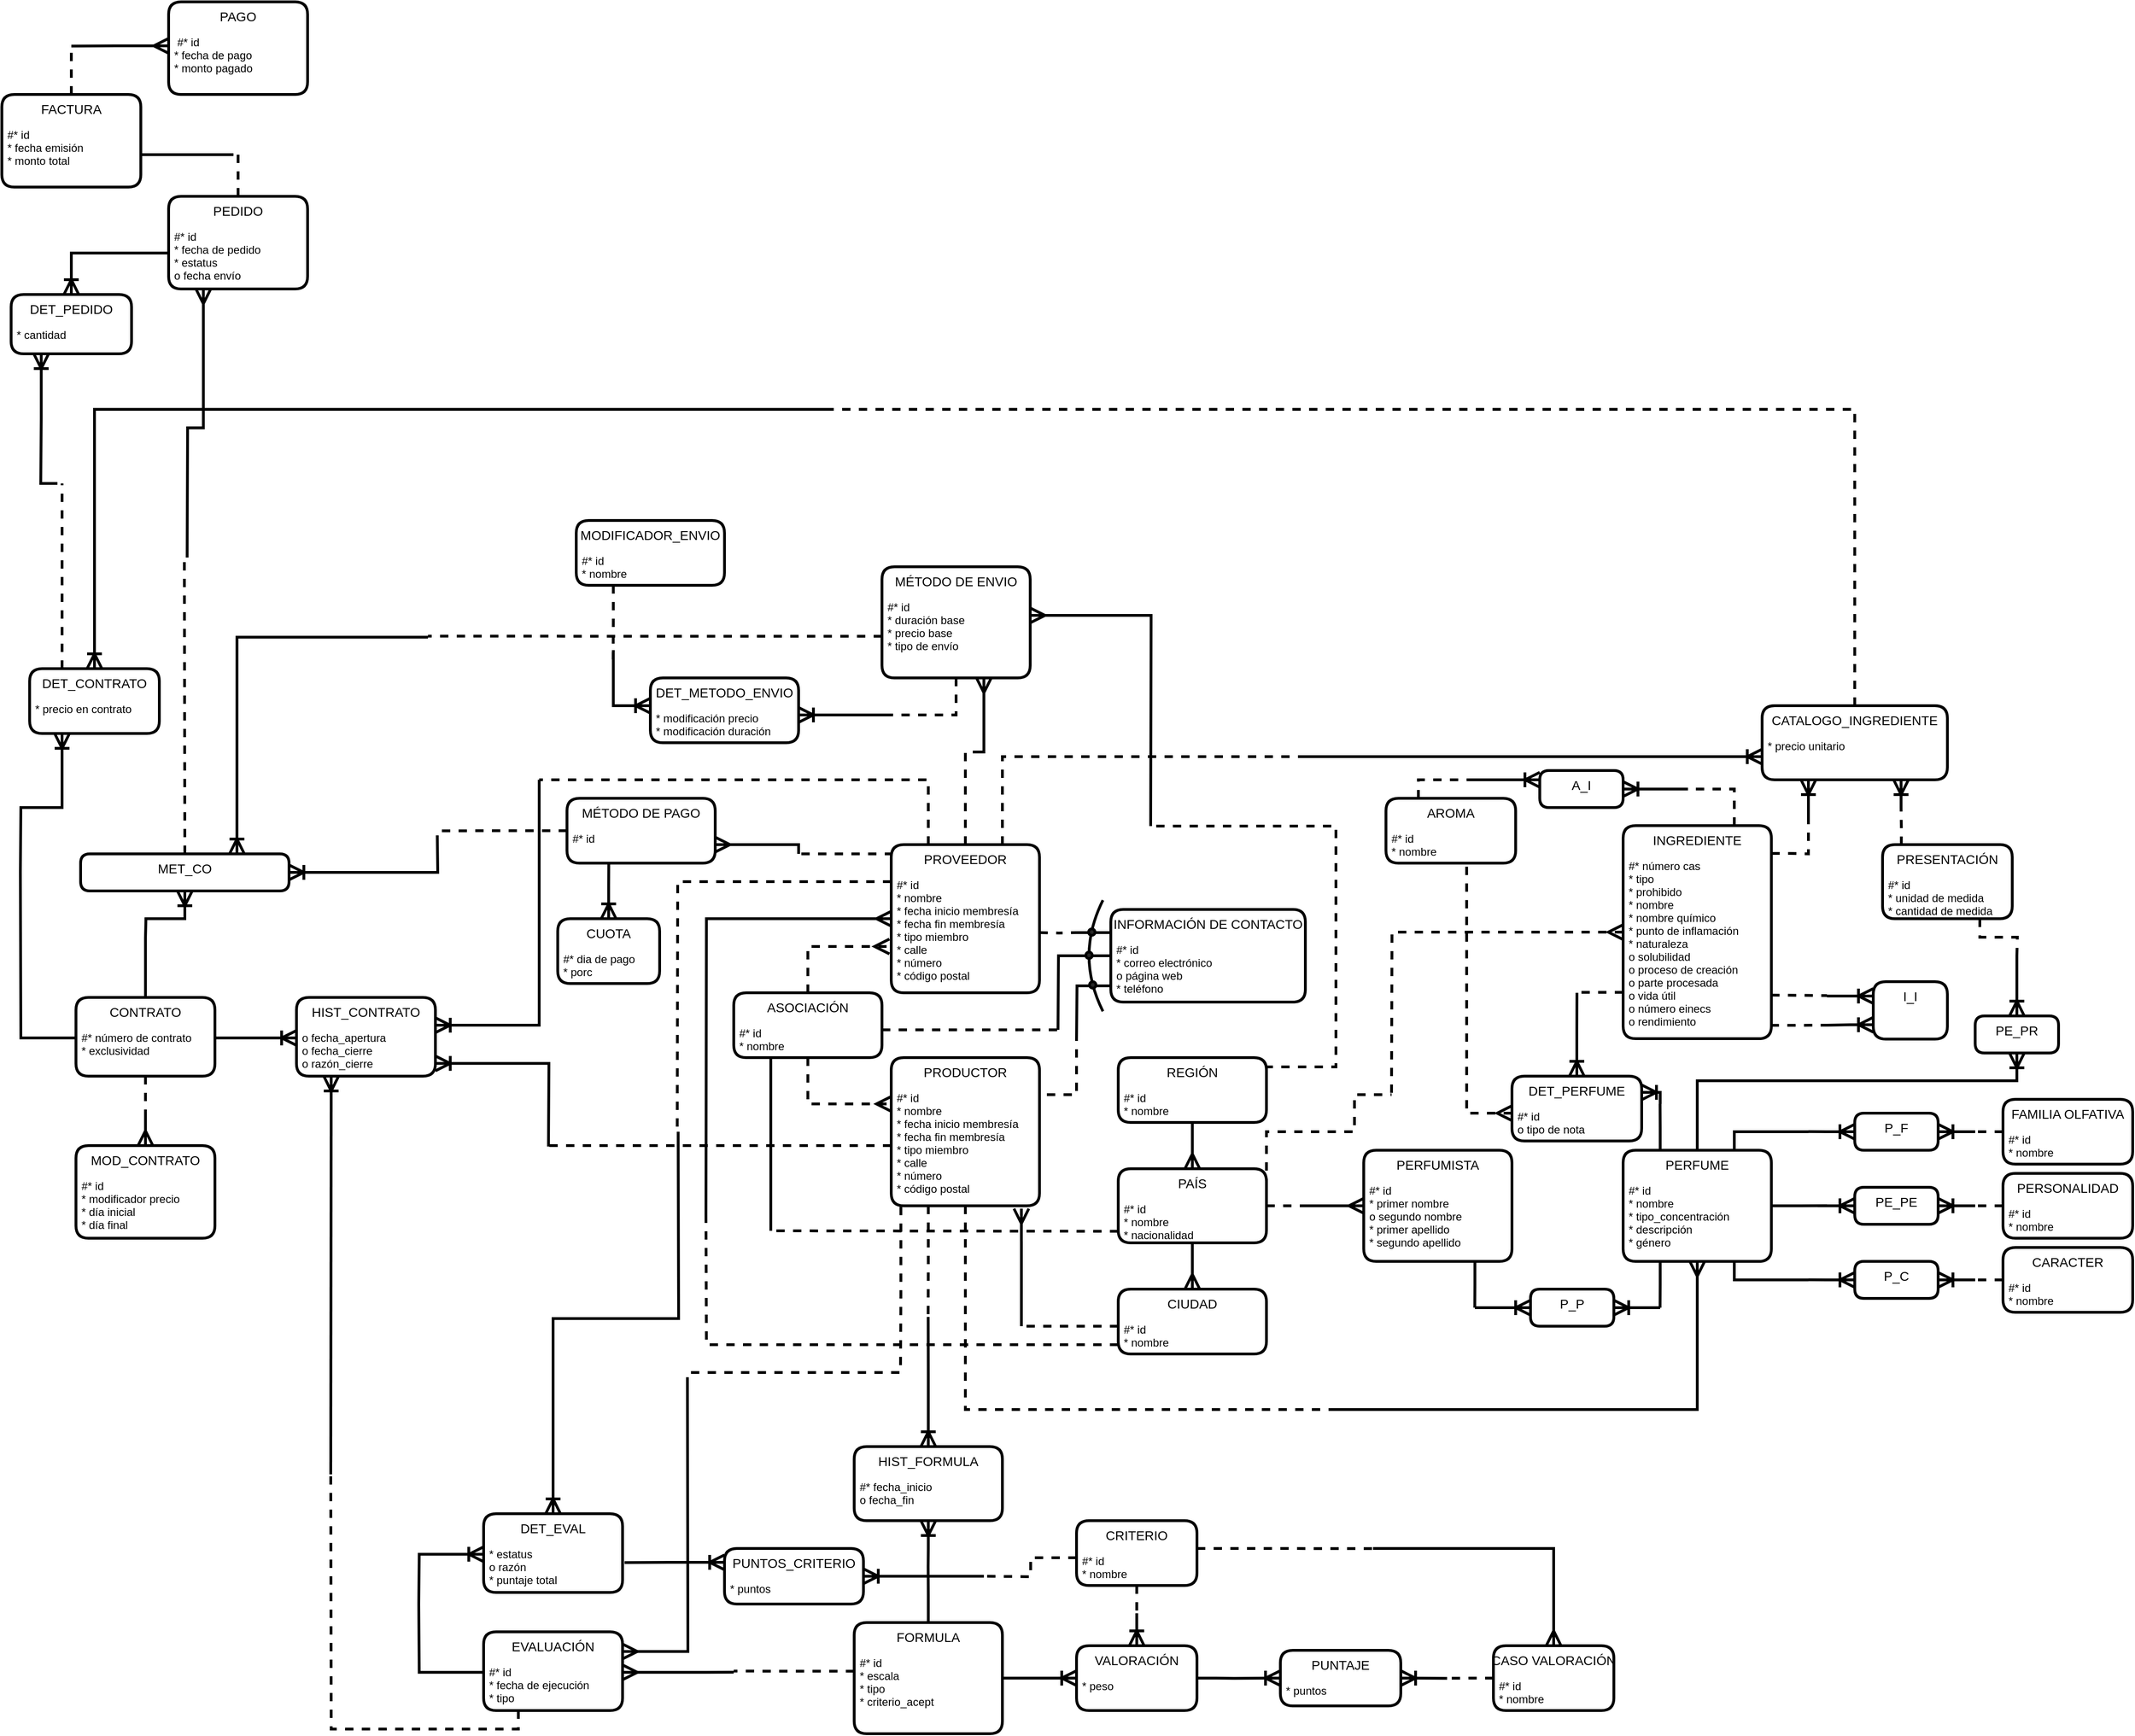<mxfile version="13.1.14" type="device"><diagram id="md51oIuGVbNBBvh0-zRB" name="Page-1"><mxGraphModel dx="2595" dy="2619" grid="1" gridSize="10" guides="1" tooltips="1" connect="1" arrows="1" fold="1" page="1" pageScale="1" pageWidth="827" pageHeight="1169" math="0" shadow="0"><root><mxCell id="0"/><mxCell id="1" parent="0"/><mxCell id="lKcSxU1JKcbqyMhDyiL5-23" style="edgeStyle=orthogonalEdgeStyle;rounded=0;orthogonalLoop=1;jettySize=auto;html=1;exitX=0.5;exitY=0;exitDx=0;exitDy=0;entryX=0.5;entryY=1;entryDx=0;entryDy=0;startArrow=ERmany;startFill=0;endArrow=none;endFill=0;endSize=12;startSize=12;strokeWidth=3;" parent="1" source="lKcSxU1JKcbqyMhDyiL5-13" target="lKcSxU1JKcbqyMhDyiL5-10" edge="1"><mxGeometry relative="1" as="geometry"/></mxCell><mxCell id="lKcSxU1JKcbqyMhDyiL5-22" style="edgeStyle=orthogonalEdgeStyle;rounded=0;orthogonalLoop=1;jettySize=auto;html=1;exitX=0.5;exitY=0;exitDx=0;exitDy=0;entryX=0.5;entryY=1;entryDx=0;entryDy=0;startArrow=ERmany;startFill=0;endArrow=none;endFill=0;endSize=12;startSize=12;strokeWidth=3;" parent="1" source="lKcSxU1JKcbqyMhDyiL5-9" target="lKcSxU1JKcbqyMhDyiL5-12" edge="1"><mxGeometry relative="1" as="geometry"/></mxCell><mxCell id="lKcSxU1JKcbqyMhDyiL5-31" style="edgeStyle=orthogonalEdgeStyle;rounded=0;orthogonalLoop=1;jettySize=auto;html=1;exitX=0;exitY=0.5;exitDx=0;exitDy=0;startArrow=none;startFill=0;endArrow=none;endFill=0;endSize=12;startSize=12;strokeWidth=3;" parent="1" source="lKcSxU1JKcbqyMhDyiL5-7" edge="1"><mxGeometry relative="1" as="geometry"><mxPoint x="1160" y="110" as="targetPoint"/></mxGeometry></mxCell><mxCell id="lKcSxU1JKcbqyMhDyiL5-54" style="edgeStyle=orthogonalEdgeStyle;rounded=0;orthogonalLoop=1;jettySize=auto;html=1;exitX=0;exitY=0.25;exitDx=0;exitDy=0;startArrow=none;startFill=0;endArrow=none;endFill=0;endSize=12;startSize=12;strokeWidth=3;" parent="1" source="lKcSxU1JKcbqyMhDyiL5-7" edge="1"><mxGeometry relative="1" as="geometry"><mxPoint x="1180" y="5" as="targetPoint"/></mxGeometry></mxCell><mxCell id="lKcSxU1JKcbqyMhDyiL5-64" style="edgeStyle=orthogonalEdgeStyle;rounded=0;orthogonalLoop=1;jettySize=auto;html=1;exitX=0;exitY=0.5;exitDx=0;exitDy=0;startArrow=ERmany;startFill=0;startSize=12;endArrow=none;endFill=0;endSize=12;strokeWidth=3;" parent="1" source="lKcSxU1JKcbqyMhDyiL5-3" edge="1"><mxGeometry relative="1" as="geometry"><mxPoint x="780" y="310.0" as="targetPoint"/></mxGeometry></mxCell><mxCell id="lKcSxU1JKcbqyMhDyiL5-158" style="edgeStyle=orthogonalEdgeStyle;rounded=0;orthogonalLoop=1;jettySize=auto;html=1;exitX=0.75;exitY=0;exitDx=0;exitDy=0;startArrow=none;startFill=0;startSize=12;endArrow=none;endFill=0;endSize=12;dashed=1;strokeWidth=3;" parent="1" source="lKcSxU1JKcbqyMhDyiL5-3" edge="1"><mxGeometry relative="1" as="geometry"><mxPoint x="1420" y="-185" as="targetPoint"/><Array as="points"><mxPoint x="1100" y="-185"/></Array></mxGeometry></mxCell><mxCell id="lKcSxU1JKcbqyMhDyiL5-206" style="edgeStyle=orthogonalEdgeStyle;rounded=0;orthogonalLoop=1;jettySize=auto;html=1;exitX=0.5;exitY=0;exitDx=0;exitDy=0;startArrow=none;startFill=0;startSize=12;endArrow=none;endFill=0;endSize=12;dashed=1;strokeWidth=3;" parent="1" source="lKcSxU1JKcbqyMhDyiL5-3" edge="1"><mxGeometry relative="1" as="geometry"><mxPoint x="1070" y="-190" as="targetPoint"/><Array as="points"><mxPoint x="1060" y="-190"/></Array></mxGeometry></mxCell><mxCell id="lKcSxU1JKcbqyMhDyiL5-136" style="edgeStyle=orthogonalEdgeStyle;rounded=0;orthogonalLoop=1;jettySize=auto;html=1;exitX=0;exitY=0.75;exitDx=0;exitDy=0;startArrow=ERoneToMany;startFill=0;startSize=12;endArrow=none;endFill=0;endSize=12;strokeWidth=3;" parent="1" source="lKcSxU1JKcbqyMhDyiL5-125" edge="1"><mxGeometry relative="1" as="geometry"><mxPoint x="1990" y="105" as="targetPoint"/><Array as="points"><mxPoint x="2015" y="105"/></Array></mxGeometry></mxCell><mxCell id="lKcSxU1JKcbqyMhDyiL5-137" style="edgeStyle=orthogonalEdgeStyle;rounded=0;orthogonalLoop=1;jettySize=auto;html=1;exitX=0;exitY=0.25;exitDx=0;exitDy=0;startArrow=ERoneToMany;startFill=0;startSize=12;endArrow=none;endFill=0;endSize=12;strokeWidth=3;" parent="1" source="lKcSxU1JKcbqyMhDyiL5-125" edge="1"><mxGeometry relative="1" as="geometry"><mxPoint x="1990" y="73.556" as="targetPoint"/><Array as="points"><mxPoint x="2020" y="74"/><mxPoint x="2020" y="74"/></Array></mxGeometry></mxCell><mxCell id="lKcSxU1JKcbqyMhDyiL5-153" style="edgeStyle=orthogonalEdgeStyle;rounded=0;orthogonalLoop=1;jettySize=auto;html=1;exitX=0.75;exitY=1;exitDx=0;exitDy=0;startArrow=ERoneToMany;startFill=0;startSize=12;endArrow=none;endFill=0;endSize=12;strokeWidth=3;" parent="1" source="lKcSxU1JKcbqyMhDyiL5-151" edge="1"><mxGeometry relative="1" as="geometry"><mxPoint x="2070" y="-130" as="targetPoint"/></mxGeometry></mxCell><mxCell id="lKcSxU1JKcbqyMhDyiL5-113" style="edgeStyle=orthogonalEdgeStyle;rounded=0;orthogonalLoop=1;jettySize=auto;html=1;exitX=1;exitY=0.5;exitDx=0;exitDy=0;startArrow=none;startFill=0;startSize=12;endArrow=none;endFill=0;endSize=12;dashed=1;strokeWidth=3;" parent="1" source="lKcSxU1JKcbqyMhDyiL5-9" edge="1"><mxGeometry relative="1" as="geometry"><mxPoint x="1430" y="299.952" as="targetPoint"/></mxGeometry></mxCell><mxCell id="lKcSxU1JKcbqyMhDyiL5-28" style="edgeStyle=orthogonalEdgeStyle;rounded=0;orthogonalLoop=1;jettySize=auto;html=1;exitX=1;exitY=0.25;exitDx=0;exitDy=0;startArrow=none;startFill=0;endArrow=none;endFill=0;endSize=12;startSize=12;strokeWidth=3;dashed=1;" parent="1" source="lKcSxU1JKcbqyMhDyiL5-2" edge="1"><mxGeometry relative="1" as="geometry"><mxPoint x="1160" y="110" as="targetPoint"/></mxGeometry></mxCell><mxCell id="lKcSxU1JKcbqyMhDyiL5-35" style="edgeStyle=orthogonalEdgeStyle;rounded=0;orthogonalLoop=1;jettySize=auto;html=1;exitX=0;exitY=0.75;exitDx=0;exitDy=0;startArrow=none;startFill=0;endArrow=none;endFill=0;endSize=12;startSize=12;strokeWidth=3;" parent="1" source="lKcSxU1JKcbqyMhDyiL5-8" edge="1"><mxGeometry relative="1" as="geometry"><mxPoint x="1180" y="120" as="targetPoint"/></mxGeometry></mxCell><mxCell id="lKcSxU1JKcbqyMhDyiL5-38" value="" style="endArrow=none;html=1;curved=1;strokeWidth=3;" parent="1" edge="1"><mxGeometry width="50" height="50" relative="1" as="geometry"><mxPoint x="1208.5" y="90" as="sourcePoint"/><mxPoint x="1208.5" y="-30" as="targetPoint"/><Array as="points"><mxPoint x="1178.5" y="30"/></Array></mxGeometry></mxCell><mxCell id="lKcSxU1JKcbqyMhDyiL5-41" value="" style="ellipse;whiteSpace=wrap;html=1;aspect=fixed;fillColor=#262626;strokeWidth=3;" parent="1" vertex="1"><mxGeometry x="1193" y="1" width="7" height="7" as="geometry"/></mxCell><mxCell id="lKcSxU1JKcbqyMhDyiL5-49" value="" style="ellipse;whiteSpace=wrap;html=1;aspect=fixed;fillColor=#262626;strokeWidth=3;" parent="1" vertex="1"><mxGeometry x="1190" y="26" width="7" height="7" as="geometry"/></mxCell><mxCell id="lKcSxU1JKcbqyMhDyiL5-50" value="" style="ellipse;whiteSpace=wrap;html=1;aspect=fixed;fillColor=#262626;strokeWidth=3;" parent="1" vertex="1"><mxGeometry x="1194" y="58" width="7" height="7" as="geometry"/></mxCell><mxCell id="lKcSxU1JKcbqyMhDyiL5-52" style="edgeStyle=orthogonalEdgeStyle;rounded=0;orthogonalLoop=1;jettySize=auto;html=1;exitX=1;exitY=0;exitDx=0;exitDy=0;startArrow=none;startFill=0;endArrow=none;endFill=0;endSize=12;startSize=12;strokeWidth=3;dashed=1;" parent="1" source="lKcSxU1JKcbqyMhDyiL5-6" edge="1"><mxGeometry relative="1" as="geometry"><mxPoint x="1180" y="120" as="targetPoint"/><Array as="points"><mxPoint x="1180" y="180"/></Array></mxGeometry></mxCell><mxCell id="lKcSxU1JKcbqyMhDyiL5-53" style="edgeStyle=orthogonalEdgeStyle;rounded=0;orthogonalLoop=1;jettySize=auto;html=1;exitX=1;exitY=0.5;exitDx=0;exitDy=0;startArrow=none;startFill=0;endArrow=none;endFill=0;endSize=12;startSize=12;strokeWidth=3;dashed=1;" parent="1" edge="1"><mxGeometry relative="1" as="geometry"><mxPoint x="1180" y="5" as="targetPoint"/><mxPoint x="1140" y="5" as="sourcePoint"/></mxGeometry></mxCell><mxCell id="lKcSxU1JKcbqyMhDyiL5-55" style="edgeStyle=orthogonalEdgeStyle;rounded=0;orthogonalLoop=1;jettySize=auto;html=1;exitX=0.5;exitY=0;exitDx=0;exitDy=0;dashed=1;startArrow=none;startFill=0;endArrow=ERmany;endFill=0;endSize=12;startSize=12;strokeWidth=3;" parent="1" source="lKcSxU1JKcbqyMhDyiL5-1" edge="1"><mxGeometry relative="1" as="geometry"><mxPoint x="978" y="20" as="targetPoint"/><Array as="points"><mxPoint x="890" y="20"/><mxPoint x="978" y="20"/></Array></mxGeometry></mxCell><mxCell id="lKcSxU1JKcbqyMhDyiL5-176" style="edgeStyle=orthogonalEdgeStyle;rounded=0;orthogonalLoop=1;jettySize=auto;html=1;exitX=0.25;exitY=1;exitDx=0;exitDy=0;dashed=1;startArrow=none;startFill=0;startSize=12;endArrow=none;endFill=0;endSize=12;strokeWidth=3;" parent="1" source="lKcSxU1JKcbqyMhDyiL5-5" edge="1"><mxGeometry relative="1" as="geometry"><mxPoint x="1019.81" y="420" as="targetPoint"/></mxGeometry></mxCell><mxCell id="lKcSxU1JKcbqyMhDyiL5-56" style="edgeStyle=orthogonalEdgeStyle;rounded=0;orthogonalLoop=1;jettySize=auto;html=1;exitX=0.5;exitY=1;exitDx=0;exitDy=0;entryX=0;entryY=0.154;entryDx=0;entryDy=0;entryPerimeter=0;dashed=1;startArrow=none;startFill=0;endArrow=ERmany;endFill=0;endSize=12;startSize=12;strokeWidth=3;" parent="1" source="lKcSxU1JKcbqyMhDyiL5-2" target="lKcSxU1JKcbqyMhDyiL5-6" edge="1"><mxGeometry relative="1" as="geometry"/></mxCell><mxCell id="lKcSxU1JKcbqyMhDyiL5-57" style="edgeStyle=orthogonalEdgeStyle;rounded=0;orthogonalLoop=1;jettySize=auto;html=1;startArrow=ERmany;startFill=0;endArrow=none;endFill=0;endSize=12;startSize=12;exitX=0.878;exitY=1.024;exitDx=0;exitDy=0;exitPerimeter=0;strokeWidth=3;" parent="1" source="lKcSxU1JKcbqyMhDyiL5-6" edge="1"><mxGeometry relative="1" as="geometry"><mxPoint x="1120" y="320" as="sourcePoint"/><mxPoint x="1120" y="430" as="targetPoint"/><Array as="points"><mxPoint x="1120" y="430"/></Array></mxGeometry></mxCell><mxCell id="lKcSxU1JKcbqyMhDyiL5-59" style="edgeStyle=orthogonalEdgeStyle;rounded=0;orthogonalLoop=1;jettySize=auto;html=1;exitX=0;exitY=0.25;exitDx=0;exitDy=0;dashed=1;startArrow=none;startFill=0;startSize=12;endArrow=none;endFill=0;endSize=12;strokeWidth=3;" parent="1" source="lKcSxU1JKcbqyMhDyiL5-14" edge="1"><mxGeometry relative="1" as="geometry"><mxPoint x="1120" y="429.931" as="targetPoint"/></mxGeometry></mxCell><mxCell id="lKcSxU1JKcbqyMhDyiL5-60" style="edgeStyle=orthogonalEdgeStyle;rounded=0;orthogonalLoop=1;jettySize=auto;html=1;exitX=0.25;exitY=1;exitDx=0;exitDy=0;startArrow=none;startFill=0;startSize=12;endArrow=none;endFill=0;endSize=12;strokeWidth=3;" parent="1" source="lKcSxU1JKcbqyMhDyiL5-2" edge="1"><mxGeometry relative="1" as="geometry"><mxPoint x="850" y="327" as="targetPoint"/></mxGeometry></mxCell><mxCell id="lKcSxU1JKcbqyMhDyiL5-63" style="edgeStyle=orthogonalEdgeStyle;rounded=0;orthogonalLoop=1;jettySize=auto;html=1;exitX=0;exitY=0.75;exitDx=0;exitDy=0;startArrow=none;startFill=0;startSize=12;endArrow=none;endFill=0;endSize=12;dashed=1;strokeWidth=3;" parent="1" source="lKcSxU1JKcbqyMhDyiL5-10" edge="1"><mxGeometry relative="1" as="geometry"><mxPoint x="850" y="327" as="targetPoint"/></mxGeometry></mxCell><mxCell id="lKcSxU1JKcbqyMhDyiL5-65" style="edgeStyle=orthogonalEdgeStyle;rounded=0;orthogonalLoop=1;jettySize=auto;html=1;exitX=0;exitY=0.75;exitDx=0;exitDy=0;dashed=1;startArrow=none;startFill=0;startSize=12;endArrow=none;endFill=0;endSize=12;strokeWidth=3;" parent="1" source="lKcSxU1JKcbqyMhDyiL5-14" edge="1"><mxGeometry relative="1" as="geometry"><mxPoint x="780" y="310.0" as="targetPoint"/></mxGeometry></mxCell><mxCell id="lKcSxU1JKcbqyMhDyiL5-109" style="edgeStyle=orthogonalEdgeStyle;rounded=0;orthogonalLoop=1;jettySize=auto;html=1;exitX=0.75;exitY=0;exitDx=0;exitDy=0;startArrow=none;startFill=0;startSize=12;endArrow=none;endFill=0;endSize=12;strokeWidth=3;" parent="1" source="lKcSxU1JKcbqyMhDyiL5-68" edge="1"><mxGeometry relative="1" as="geometry"><mxPoint x="1970" y="220" as="targetPoint"/><Array as="points"><mxPoint x="1890" y="220"/></Array></mxGeometry></mxCell><mxCell id="lKcSxU1JKcbqyMhDyiL5-110" style="edgeStyle=orthogonalEdgeStyle;rounded=0;orthogonalLoop=1;jettySize=auto;html=1;exitX=1;exitY=0.5;exitDx=0;exitDy=0;startArrow=none;startFill=0;startSize=12;endArrow=none;endFill=0;endSize=12;strokeWidth=3;" parent="1" source="lKcSxU1JKcbqyMhDyiL5-68" edge="1"><mxGeometry relative="1" as="geometry"><mxPoint x="1990" y="299.857" as="targetPoint"/></mxGeometry></mxCell><mxCell id="lKcSxU1JKcbqyMhDyiL5-123" style="edgeStyle=orthogonalEdgeStyle;rounded=0;orthogonalLoop=1;jettySize=auto;html=1;exitX=0.25;exitY=0;exitDx=0;exitDy=0;startArrow=none;startFill=0;startSize=12;endArrow=none;endFill=0;endSize=12;strokeWidth=3;" parent="1" source="lKcSxU1JKcbqyMhDyiL5-68" edge="1"><mxGeometry relative="1" as="geometry"><mxPoint x="1809.857" y="190" as="targetPoint"/></mxGeometry></mxCell><mxCell id="lKcSxU1JKcbqyMhDyiL5-147" style="edgeStyle=orthogonalEdgeStyle;rounded=0;orthogonalLoop=1;jettySize=auto;html=1;exitX=0.5;exitY=0;exitDx=0;exitDy=0;startArrow=none;startFill=0;startSize=12;endArrow=none;endFill=0;endSize=12;strokeWidth=3;" parent="1" source="lKcSxU1JKcbqyMhDyiL5-68" edge="1"><mxGeometry relative="1" as="geometry"><mxPoint x="2020" y="165" as="targetPoint"/><Array as="points"><mxPoint x="1850" y="165"/></Array></mxGeometry></mxCell><mxCell id="lKcSxU1JKcbqyMhDyiL5-114" style="edgeStyle=orthogonalEdgeStyle;rounded=0;orthogonalLoop=1;jettySize=auto;html=1;exitX=0;exitY=0.5;exitDx=0;exitDy=0;startArrow=ERmany;startFill=0;startSize=12;endArrow=none;endFill=0;endSize=12;strokeWidth=3;" parent="1" source="lKcSxU1JKcbqyMhDyiL5-72" edge="1"><mxGeometry relative="1" as="geometry"><mxPoint x="1430" y="299.952" as="targetPoint"/></mxGeometry></mxCell><mxCell id="lKcSxU1JKcbqyMhDyiL5-78" style="edgeStyle=orthogonalEdgeStyle;rounded=0;orthogonalLoop=1;jettySize=auto;html=1;exitX=1;exitY=0.5;exitDx=0;exitDy=0;startArrow=ERoneToMany;startFill=0;startSize=12;endArrow=none;endFill=0;endSize=12;strokeWidth=3;" parent="1" source="lKcSxU1JKcbqyMhDyiL5-74" edge="1"><mxGeometry relative="1" as="geometry"><mxPoint x="1810" y="410" as="targetPoint"/></mxGeometry></mxCell><mxCell id="lKcSxU1JKcbqyMhDyiL5-79" style="edgeStyle=orthogonalEdgeStyle;rounded=0;orthogonalLoop=1;jettySize=auto;html=1;exitX=0;exitY=0.5;exitDx=0;exitDy=0;startArrow=ERoneToMany;startFill=0;startSize=12;endArrow=none;endFill=0;endSize=12;strokeWidth=3;" parent="1" source="lKcSxU1JKcbqyMhDyiL5-74" edge="1"><mxGeometry relative="1" as="geometry"><mxPoint x="1610" y="410" as="targetPoint"/></mxGeometry></mxCell><mxCell id="lKcSxU1JKcbqyMhDyiL5-77" style="edgeStyle=orthogonalEdgeStyle;rounded=0;orthogonalLoop=1;jettySize=auto;html=1;exitX=0.25;exitY=1;exitDx=0;exitDy=0;startArrow=none;startFill=0;startSize=12;endArrow=none;endFill=0;endSize=12;strokeWidth=3;" parent="1" source="lKcSxU1JKcbqyMhDyiL5-69" edge="1"><mxGeometry relative="1" as="geometry"><mxPoint x="1809.857" y="410" as="targetPoint"/></mxGeometry></mxCell><mxCell id="lKcSxU1JKcbqyMhDyiL5-80" style="edgeStyle=orthogonalEdgeStyle;rounded=0;orthogonalLoop=1;jettySize=auto;html=1;exitX=0.75;exitY=1;exitDx=0;exitDy=0;startArrow=none;startFill=0;startSize=12;endArrow=none;endFill=0;endSize=12;strokeWidth=3;" parent="1" source="lKcSxU1JKcbqyMhDyiL5-73" edge="1"><mxGeometry relative="1" as="geometry"><mxPoint x="1609.857" y="410" as="targetPoint"/></mxGeometry></mxCell><mxCell id="lKcSxU1JKcbqyMhDyiL5-99" style="edgeStyle=orthogonalEdgeStyle;rounded=0;orthogonalLoop=1;jettySize=auto;html=1;exitX=0;exitY=0.5;exitDx=0;exitDy=0;startArrow=none;startFill=0;startSize=12;endArrow=none;endFill=0;endSize=12;dashed=1;strokeWidth=3;" parent="1" source="lKcSxU1JKcbqyMhDyiL5-81" edge="1"><mxGeometry relative="1" as="geometry"><mxPoint x="2150" y="220.2" as="targetPoint"/></mxGeometry></mxCell><mxCell id="lKcSxU1JKcbqyMhDyiL5-102" style="edgeStyle=orthogonalEdgeStyle;rounded=0;orthogonalLoop=1;jettySize=auto;html=1;exitX=0;exitY=0.5;exitDx=0;exitDy=0;startArrow=none;startFill=0;startSize=12;endArrow=none;endFill=0;endSize=12;dashed=1;strokeWidth=3;" parent="1" source="lKcSxU1JKcbqyMhDyiL5-85" edge="1"><mxGeometry relative="1" as="geometry"><mxPoint x="2150" y="299.952" as="targetPoint"/></mxGeometry></mxCell><mxCell id="lKcSxU1JKcbqyMhDyiL5-103" style="edgeStyle=orthogonalEdgeStyle;rounded=0;orthogonalLoop=1;jettySize=auto;html=1;exitX=0;exitY=0.5;exitDx=0;exitDy=0;dashed=1;startArrow=none;startFill=0;startSize=12;endArrow=none;endFill=0;endSize=12;strokeWidth=3;" parent="1" source="lKcSxU1JKcbqyMhDyiL5-83" edge="1"><mxGeometry relative="1" as="geometry"><mxPoint x="2150" y="379.952" as="targetPoint"/></mxGeometry></mxCell><mxCell id="lKcSxU1JKcbqyMhDyiL5-100" style="edgeStyle=orthogonalEdgeStyle;rounded=0;orthogonalLoop=1;jettySize=auto;html=1;exitX=1;exitY=0.5;exitDx=0;exitDy=0;startArrow=ERoneToMany;startFill=0;startSize=12;endArrow=none;endFill=0;endSize=12;strokeWidth=3;" parent="1" source="lKcSxU1JKcbqyMhDyiL5-87" edge="1"><mxGeometry relative="1" as="geometry"><mxPoint x="2150" y="299.952" as="targetPoint"/></mxGeometry></mxCell><mxCell id="lKcSxU1JKcbqyMhDyiL5-105" style="edgeStyle=orthogonalEdgeStyle;rounded=0;orthogonalLoop=1;jettySize=auto;html=1;exitX=0;exitY=0.5;exitDx=0;exitDy=0;startArrow=ERoneToMany;startFill=0;startSize=12;endArrow=none;endFill=0;endSize=12;strokeWidth=3;" parent="1" source="lKcSxU1JKcbqyMhDyiL5-87" edge="1"><mxGeometry relative="1" as="geometry"><mxPoint x="1980" y="299.857" as="targetPoint"/></mxGeometry></mxCell><mxCell id="lKcSxU1JKcbqyMhDyiL5-101" style="edgeStyle=orthogonalEdgeStyle;rounded=0;orthogonalLoop=1;jettySize=auto;html=1;exitX=1;exitY=0.5;exitDx=0;exitDy=0;startArrow=ERoneToMany;startFill=0;startSize=12;endArrow=none;endFill=0;endSize=12;strokeWidth=3;" parent="1" source="lKcSxU1JKcbqyMhDyiL5-88" edge="1"><mxGeometry relative="1" as="geometry"><mxPoint x="2150" y="379.952" as="targetPoint"/></mxGeometry></mxCell><mxCell id="lKcSxU1JKcbqyMhDyiL5-107" style="edgeStyle=orthogonalEdgeStyle;rounded=0;orthogonalLoop=1;jettySize=auto;html=1;exitX=0;exitY=0.5;exitDx=0;exitDy=0;startArrow=ERoneToMany;startFill=0;startSize=12;endArrow=none;endFill=0;endSize=12;strokeWidth=3;" parent="1" source="lKcSxU1JKcbqyMhDyiL5-88" edge="1"><mxGeometry relative="1" as="geometry"><mxPoint x="1970" y="379.857" as="targetPoint"/></mxGeometry></mxCell><mxCell id="lKcSxU1JKcbqyMhDyiL5-98" style="edgeStyle=orthogonalEdgeStyle;rounded=0;orthogonalLoop=1;jettySize=auto;html=1;exitX=1;exitY=0.5;exitDx=0;exitDy=0;startArrow=ERoneToMany;startFill=0;startSize=12;endArrow=none;endFill=0;endSize=12;strokeWidth=3;" parent="1" source="lKcSxU1JKcbqyMhDyiL5-89" edge="1"><mxGeometry relative="1" as="geometry"><mxPoint x="2150" y="220.2" as="targetPoint"/></mxGeometry></mxCell><mxCell id="lKcSxU1JKcbqyMhDyiL5-106" style="edgeStyle=orthogonalEdgeStyle;rounded=0;orthogonalLoop=1;jettySize=auto;html=1;exitX=0;exitY=0.5;exitDx=0;exitDy=0;startArrow=ERoneToMany;startFill=0;startSize=12;endArrow=none;endFill=0;endSize=12;strokeWidth=3;" parent="1" source="lKcSxU1JKcbqyMhDyiL5-89" edge="1"><mxGeometry relative="1" as="geometry"><mxPoint x="1970" y="219.857" as="targetPoint"/></mxGeometry></mxCell><mxCell id="lKcSxU1JKcbqyMhDyiL5-108" style="edgeStyle=orthogonalEdgeStyle;rounded=0;orthogonalLoop=1;jettySize=auto;html=1;exitX=0.75;exitY=1;exitDx=0;exitDy=0;startArrow=none;startFill=0;startSize=12;endArrow=none;endFill=0;endSize=12;strokeWidth=3;" parent="1" source="lKcSxU1JKcbqyMhDyiL5-69" edge="1"><mxGeometry relative="1" as="geometry"><mxPoint x="1970" y="380" as="targetPoint"/><Array as="points"><mxPoint x="1890" y="380"/></Array></mxGeometry></mxCell><mxCell id="lKcSxU1JKcbqyMhDyiL5-121" style="edgeStyle=orthogonalEdgeStyle;rounded=0;orthogonalLoop=1;jettySize=auto;html=1;exitX=0.5;exitY=0;exitDx=0;exitDy=0;startArrow=ERoneToMany;startFill=0;startSize=12;endArrow=none;endFill=0;endSize=12;strokeWidth=3;" parent="1" source="lKcSxU1JKcbqyMhDyiL5-117" edge="1"><mxGeometry relative="1" as="geometry"><mxPoint x="1720.143" y="70" as="targetPoint"/></mxGeometry></mxCell><mxCell id="lKcSxU1JKcbqyMhDyiL5-124" style="edgeStyle=orthogonalEdgeStyle;rounded=0;orthogonalLoop=1;jettySize=auto;html=1;exitX=1;exitY=0.25;exitDx=0;exitDy=0;startArrow=ERoneToMany;startFill=0;startSize=12;endArrow=none;endFill=0;endSize=12;strokeWidth=3;" parent="1" source="lKcSxU1JKcbqyMhDyiL5-117" edge="1"><mxGeometry relative="1" as="geometry"><mxPoint x="1810" y="190" as="targetPoint"/></mxGeometry></mxCell><mxCell id="lKcSxU1JKcbqyMhDyiL5-119" style="edgeStyle=orthogonalEdgeStyle;rounded=0;orthogonalLoop=1;jettySize=auto;html=1;exitX=0;exitY=0.25;exitDx=0;exitDy=0;entryX=0.622;entryY=1.046;entryDx=0;entryDy=0;entryPerimeter=0;dashed=1;startArrow=ERmany;startFill=0;startSize=12;endArrow=none;endFill=0;endSize=12;strokeWidth=3;" parent="1" source="lKcSxU1JKcbqyMhDyiL5-118" target="lKcSxU1JKcbqyMhDyiL5-116" edge="1"><mxGeometry relative="1" as="geometry"/></mxCell><mxCell id="lKcSxU1JKcbqyMhDyiL5-122" style="edgeStyle=orthogonalEdgeStyle;rounded=0;orthogonalLoop=1;jettySize=auto;html=1;exitX=0;exitY=0.75;exitDx=0;exitDy=0;dashed=1;startArrow=none;startFill=0;startSize=12;endArrow=none;endFill=0;endSize=12;strokeWidth=3;" parent="1" source="lKcSxU1JKcbqyMhDyiL5-71" edge="1"><mxGeometry relative="1" as="geometry"><mxPoint x="1720" y="69.571" as="targetPoint"/></mxGeometry></mxCell><mxCell id="lKcSxU1JKcbqyMhDyiL5-138" style="edgeStyle=orthogonalEdgeStyle;rounded=0;orthogonalLoop=1;jettySize=auto;html=1;exitX=0.999;exitY=0.765;exitDx=0;exitDy=0;startArrow=none;startFill=0;startSize=12;endArrow=none;endFill=0;endSize=12;exitPerimeter=0;dashed=1;strokeWidth=3;" parent="1" source="lKcSxU1JKcbqyMhDyiL5-71" edge="1"><mxGeometry relative="1" as="geometry"><mxPoint x="1990" y="73" as="targetPoint"/><Array as="points"><mxPoint x="1990" y="73"/></Array></mxGeometry></mxCell><mxCell id="lKcSxU1JKcbqyMhDyiL5-139" style="edgeStyle=orthogonalEdgeStyle;rounded=0;orthogonalLoop=1;jettySize=auto;html=1;exitX=0.995;exitY=0.928;exitDx=0;exitDy=0;dashed=1;startArrow=none;startFill=0;startSize=12;endArrow=none;endFill=0;endSize=12;exitPerimeter=0;strokeWidth=3;" parent="1" source="lKcSxU1JKcbqyMhDyiL5-71" edge="1"><mxGeometry relative="1" as="geometry"><mxPoint x="1990" y="105" as="targetPoint"/></mxGeometry></mxCell><mxCell id="lKcSxU1JKcbqyMhDyiL5-154" style="edgeStyle=orthogonalEdgeStyle;rounded=0;orthogonalLoop=1;jettySize=auto;html=1;exitX=0.145;exitY=0.003;exitDx=0;exitDy=0;dashed=1;startArrow=none;startFill=0;startSize=12;endArrow=none;endFill=0;endSize=12;exitPerimeter=0;strokeWidth=3;" parent="1" source="lKcSxU1JKcbqyMhDyiL5-140" edge="1"><mxGeometry relative="1" as="geometry"><mxPoint x="2070" y="-130" as="targetPoint"/><Array as="points"><mxPoint x="2070" y="-110"/><mxPoint x="2070" y="-110"/></Array></mxGeometry></mxCell><mxCell id="lKcSxU1JKcbqyMhDyiL5-144" style="edgeStyle=orthogonalEdgeStyle;rounded=0;orthogonalLoop=1;jettySize=auto;html=1;exitX=0.5;exitY=0;exitDx=0;exitDy=0;startArrow=ERoneToMany;startFill=0;startSize=12;endArrow=none;endFill=0;endSize=12;strokeWidth=3;" parent="1" source="lKcSxU1JKcbqyMhDyiL5-143" edge="1"><mxGeometry relative="1" as="geometry"><mxPoint x="2195" y="30" as="targetPoint"/></mxGeometry></mxCell><mxCell id="lKcSxU1JKcbqyMhDyiL5-146" style="edgeStyle=orthogonalEdgeStyle;rounded=0;orthogonalLoop=1;jettySize=auto;html=1;exitX=0.5;exitY=1;exitDx=0;exitDy=0;startArrow=ERoneToMany;startFill=0;startSize=12;endArrow=none;endFill=0;endSize=12;strokeWidth=3;" parent="1" source="lKcSxU1JKcbqyMhDyiL5-143" edge="1"><mxGeometry relative="1" as="geometry"><mxPoint x="2020" y="165" as="targetPoint"/><Array as="points"><mxPoint x="2195" y="165"/><mxPoint x="2020" y="165"/></Array></mxGeometry></mxCell><mxCell id="lKcSxU1JKcbqyMhDyiL5-145" style="edgeStyle=orthogonalEdgeStyle;rounded=0;orthogonalLoop=1;jettySize=auto;html=1;exitX=0.75;exitY=1;exitDx=0;exitDy=0;dashed=1;startArrow=none;startFill=0;startSize=12;endArrow=none;endFill=0;endSize=12;strokeWidth=3;" parent="1" source="lKcSxU1JKcbqyMhDyiL5-141" edge="1"><mxGeometry relative="1" as="geometry"><mxPoint x="2195" y="30" as="targetPoint"/></mxGeometry></mxCell><mxCell id="lKcSxU1JKcbqyMhDyiL5-149" style="edgeStyle=orthogonalEdgeStyle;rounded=0;orthogonalLoop=1;jettySize=auto;html=1;exitX=0.5;exitY=1;exitDx=0;exitDy=0;startArrow=none;startFill=0;startSize=12;endArrow=none;endFill=0;endSize=12;dashed=1;strokeWidth=3;" parent="1" source="lKcSxU1JKcbqyMhDyiL5-6" edge="1"><mxGeometry relative="1" as="geometry"><mxPoint x="1460" y="520" as="targetPoint"/><Array as="points"><mxPoint x="1060" y="520"/></Array></mxGeometry></mxCell><mxCell id="lKcSxU1JKcbqyMhDyiL5-150" style="edgeStyle=orthogonalEdgeStyle;rounded=0;orthogonalLoop=1;jettySize=auto;html=1;exitX=0.5;exitY=1;exitDx=0;exitDy=0;startArrow=ERmany;startFill=0;startSize=12;endArrow=none;endFill=0;endSize=12;strokeWidth=3;" parent="1" source="lKcSxU1JKcbqyMhDyiL5-69" edge="1"><mxGeometry relative="1" as="geometry"><mxPoint x="1460" y="520" as="targetPoint"/><Array as="points"><mxPoint x="1850" y="520"/></Array></mxGeometry></mxCell><mxCell id="lKcSxU1JKcbqyMhDyiL5-155" style="edgeStyle=orthogonalEdgeStyle;rounded=0;orthogonalLoop=1;jettySize=auto;html=1;exitX=1;exitY=0;exitDx=0;exitDy=0;dashed=1;startArrow=none;startFill=0;startSize=12;endArrow=none;endFill=0;endSize=12;strokeWidth=3;" parent="1" source="lKcSxU1JKcbqyMhDyiL5-71" edge="1"><mxGeometry relative="1" as="geometry"><mxPoint x="1970" y="-120" as="targetPoint"/><Array as="points"><mxPoint x="1950" y="-80"/><mxPoint x="1960" y="-80"/></Array></mxGeometry></mxCell><mxCell id="lKcSxU1JKcbqyMhDyiL5-156" style="edgeStyle=orthogonalEdgeStyle;rounded=0;orthogonalLoop=1;jettySize=auto;html=1;exitX=0.25;exitY=1;exitDx=0;exitDy=0;startArrow=ERoneToMany;startFill=0;startSize=12;endArrow=none;endFill=0;endSize=12;strokeWidth=3;" parent="1" source="lKcSxU1JKcbqyMhDyiL5-152" edge="1"><mxGeometry relative="1" as="geometry"><mxPoint x="1970" y="-120" as="targetPoint"/></mxGeometry></mxCell><mxCell id="lKcSxU1JKcbqyMhDyiL5-157" style="edgeStyle=orthogonalEdgeStyle;rounded=0;orthogonalLoop=1;jettySize=auto;html=1;exitX=0;exitY=0.5;exitDx=0;exitDy=0;startArrow=ERoneToMany;startFill=0;startSize=12;endArrow=none;endFill=0;endSize=12;strokeWidth=3;" parent="1" source="lKcSxU1JKcbqyMhDyiL5-152" edge="1"><mxGeometry relative="1" as="geometry"><mxPoint x="1420" y="-185" as="targetPoint"/></mxGeometry></mxCell><mxCell id="lKcSxU1JKcbqyMhDyiL5-175" style="edgeStyle=orthogonalEdgeStyle;rounded=0;orthogonalLoop=1;jettySize=auto;html=1;exitX=0.5;exitY=0;exitDx=0;exitDy=0;startArrow=ERoneToMany;startFill=0;startSize=12;endArrow=none;endFill=0;endSize=12;strokeWidth=3;" parent="1" source="lKcSxU1JKcbqyMhDyiL5-160" edge="1"><mxGeometry relative="1" as="geometry"><mxPoint x="1019.862" y="420" as="targetPoint"/></mxGeometry></mxCell><mxCell id="lKcSxU1JKcbqyMhDyiL5-177" style="edgeStyle=orthogonalEdgeStyle;rounded=0;orthogonalLoop=1;jettySize=auto;html=1;exitX=0.5;exitY=1;exitDx=0;exitDy=0;startArrow=ERoneToMany;startFill=0;startSize=12;endArrow=none;endFill=0;endSize=12;strokeWidth=3;" parent="1" source="lKcSxU1JKcbqyMhDyiL5-160" edge="1"><mxGeometry relative="1" as="geometry"><mxPoint x="1019.81" y="690" as="targetPoint"/></mxGeometry></mxCell><mxCell id="lKcSxU1JKcbqyMhDyiL5-178" style="edgeStyle=orthogonalEdgeStyle;rounded=0;orthogonalLoop=1;jettySize=auto;html=1;exitX=0.5;exitY=0;exitDx=0;exitDy=0;startArrow=none;startFill=0;startSize=12;endArrow=none;endFill=0;endSize=12;strokeWidth=3;" parent="1" source="lKcSxU1JKcbqyMhDyiL5-162" edge="1"><mxGeometry relative="1" as="geometry"><mxPoint x="1019.81" y="690" as="targetPoint"/></mxGeometry></mxCell><mxCell id="lKcSxU1JKcbqyMhDyiL5-179" style="edgeStyle=orthogonalEdgeStyle;rounded=0;orthogonalLoop=1;jettySize=auto;html=1;exitX=1;exitY=0.5;exitDx=0;exitDy=0;startArrow=none;startFill=0;startSize=12;endArrow=none;endFill=0;endSize=12;strokeWidth=3;" parent="1" source="lKcSxU1JKcbqyMhDyiL5-162" edge="1"><mxGeometry relative="1" as="geometry"><mxPoint x="1140" y="809.977" as="targetPoint"/></mxGeometry></mxCell><mxCell id="lKcSxU1JKcbqyMhDyiL5-180" style="edgeStyle=orthogonalEdgeStyle;rounded=0;orthogonalLoop=1;jettySize=auto;html=1;exitX=0;exitY=0.5;exitDx=0;exitDy=0;startArrow=ERoneToMany;startFill=0;startSize=12;endArrow=none;endFill=0;endSize=12;strokeWidth=3;" parent="1" source="lKcSxU1JKcbqyMhDyiL5-164" edge="1"><mxGeometry relative="1" as="geometry"><mxPoint x="1140" y="809.977" as="targetPoint"/></mxGeometry></mxCell><mxCell id="lKcSxU1JKcbqyMhDyiL5-181" style="edgeStyle=orthogonalEdgeStyle;rounded=0;orthogonalLoop=1;jettySize=auto;html=1;exitX=0.5;exitY=0;exitDx=0;exitDy=0;startArrow=ERoneToMany;startFill=0;startSize=12;endArrow=none;endFill=0;endSize=12;strokeWidth=3;" parent="1" source="lKcSxU1JKcbqyMhDyiL5-164" edge="1"><mxGeometry relative="1" as="geometry"><mxPoint x="1245" y="740" as="targetPoint"/></mxGeometry></mxCell><mxCell id="lKcSxU1JKcbqyMhDyiL5-183" style="edgeStyle=orthogonalEdgeStyle;rounded=0;orthogonalLoop=1;jettySize=auto;html=1;exitX=1;exitY=0.5;exitDx=0;exitDy=0;startArrow=none;startFill=0;startSize=12;endArrow=none;endFill=0;endSize=12;strokeWidth=3;" parent="1" source="lKcSxU1JKcbqyMhDyiL5-164" edge="1"><mxGeometry relative="1" as="geometry"><mxPoint x="1350" y="810.2" as="targetPoint"/></mxGeometry></mxCell><mxCell id="lKcSxU1JKcbqyMhDyiL5-182" style="edgeStyle=orthogonalEdgeStyle;rounded=0;orthogonalLoop=1;jettySize=auto;html=1;exitX=0.5;exitY=1;exitDx=0;exitDy=0;startArrow=none;startFill=0;startSize=12;endArrow=none;endFill=0;endSize=12;dashed=1;strokeWidth=3;" parent="1" source="lKcSxU1JKcbqyMhDyiL5-169" edge="1"><mxGeometry relative="1" as="geometry"><mxPoint x="1245" y="740" as="targetPoint"/></mxGeometry></mxCell><mxCell id="lKcSxU1JKcbqyMhDyiL5-186" style="edgeStyle=orthogonalEdgeStyle;rounded=0;orthogonalLoop=1;jettySize=auto;html=1;exitX=0;exitY=0.5;exitDx=0;exitDy=0;startArrow=none;startFill=0;startSize=12;endArrow=none;endFill=0;endSize=12;dashed=1;strokeWidth=3;" parent="1" source="lKcSxU1JKcbqyMhDyiL5-173" edge="1"><mxGeometry relative="1" as="geometry"><mxPoint x="1580" y="810.2" as="targetPoint"/></mxGeometry></mxCell><mxCell id="lKcSxU1JKcbqyMhDyiL5-187" style="edgeStyle=orthogonalEdgeStyle;rounded=0;orthogonalLoop=1;jettySize=auto;html=1;exitX=0.5;exitY=0;exitDx=0;exitDy=0;startArrow=ERmany;startFill=0;startSize=12;endArrow=none;endFill=0;endSize=12;strokeWidth=3;" parent="1" source="lKcSxU1JKcbqyMhDyiL5-173" edge="1"><mxGeometry relative="1" as="geometry"><mxPoint x="1500" y="670" as="targetPoint"/><Array as="points"><mxPoint x="1695" y="670"/></Array></mxGeometry></mxCell><mxCell id="lKcSxU1JKcbqyMhDyiL5-184" style="edgeStyle=orthogonalEdgeStyle;rounded=0;orthogonalLoop=1;jettySize=auto;html=1;exitX=0;exitY=0;exitDx=0;exitDy=0;startArrow=ERoneToMany;startFill=0;startSize=12;endArrow=none;endFill=0;endSize=12;strokeWidth=3;" parent="1" source="lKcSxU1JKcbqyMhDyiL5-172" edge="1"><mxGeometry relative="1" as="geometry"><mxPoint x="1350" y="810.2" as="targetPoint"/><Array as="points"><mxPoint x="1390" y="810"/><mxPoint x="1390" y="810"/></Array></mxGeometry></mxCell><mxCell id="lKcSxU1JKcbqyMhDyiL5-185" style="edgeStyle=orthogonalEdgeStyle;rounded=0;orthogonalLoop=1;jettySize=auto;html=1;exitX=1;exitY=0;exitDx=0;exitDy=0;startArrow=ERoneToMany;startFill=0;startSize=12;endArrow=none;endFill=0;endSize=12;strokeWidth=3;" parent="1" source="lKcSxU1JKcbqyMhDyiL5-172" edge="1"><mxGeometry relative="1" as="geometry"><mxPoint x="1580" y="810.2" as="targetPoint"/><Array as="points"><mxPoint x="1540" y="810"/><mxPoint x="1540" y="810"/></Array></mxGeometry></mxCell><mxCell id="lKcSxU1JKcbqyMhDyiL5-188" style="edgeStyle=orthogonalEdgeStyle;rounded=0;orthogonalLoop=1;jettySize=auto;html=1;exitX=1;exitY=0;exitDx=0;exitDy=0;startArrow=none;startFill=0;startSize=12;endArrow=none;endFill=0;endSize=12;dashed=1;strokeWidth=3;" parent="1" source="lKcSxU1JKcbqyMhDyiL5-170" edge="1"><mxGeometry relative="1" as="geometry"><mxPoint x="1500" y="670.143" as="targetPoint"/><Array as="points"><mxPoint x="1360" y="670"/><mxPoint x="1360" y="670"/></Array></mxGeometry></mxCell><mxCell id="lKcSxU1JKcbqyMhDyiL5-199" style="edgeStyle=orthogonalEdgeStyle;rounded=0;orthogonalLoop=1;jettySize=auto;html=1;exitX=1;exitY=0;exitDx=0;exitDy=0;startArrow=none;startFill=0;startSize=12;endArrow=none;endFill=0;endSize=12;dashed=1;strokeWidth=3;" parent="1" source="lKcSxU1JKcbqyMhDyiL5-12" edge="1"><mxGeometry relative="1" as="geometry"><mxPoint x="1260" y="-110" as="targetPoint"/><Array as="points"><mxPoint x="1385" y="150"/><mxPoint x="1460" y="150"/><mxPoint x="1460" y="-110"/></Array></mxGeometry></mxCell><mxCell id="lKcSxU1JKcbqyMhDyiL5-200" style="edgeStyle=orthogonalEdgeStyle;rounded=0;orthogonalLoop=1;jettySize=auto;html=1;exitX=1;exitY=0.25;exitDx=0;exitDy=0;startArrow=ERmany;startFill=0;startSize=12;endArrow=none;endFill=0;endSize=12;strokeWidth=3;" parent="1" source="lKcSxU1JKcbqyMhDyiL5-190" edge="1"><mxGeometry relative="1" as="geometry"><mxPoint x="1260" y="-110" as="targetPoint"/></mxGeometry></mxCell><mxCell id="lKcSxU1JKcbqyMhDyiL5-204" style="edgeStyle=orthogonalEdgeStyle;rounded=0;orthogonalLoop=1;jettySize=auto;html=1;exitX=0.25;exitY=1;exitDx=0;exitDy=0;dashed=1;startArrow=none;startFill=0;startSize=12;endArrow=none;endFill=0;endSize=12;strokeWidth=3;" parent="1" source="lKcSxU1JKcbqyMhDyiL5-193" edge="1"><mxGeometry relative="1" as="geometry"><mxPoint x="679.81" y="-290" as="targetPoint"/></mxGeometry></mxCell><mxCell id="lKcSxU1JKcbqyMhDyiL5-201" style="edgeStyle=orthogonalEdgeStyle;rounded=0;orthogonalLoop=1;jettySize=auto;html=1;exitX=1;exitY=0.25;exitDx=0;exitDy=0;startArrow=ERoneToMany;startFill=0;startSize=12;endArrow=none;endFill=0;endSize=12;strokeWidth=3;" parent="1" source="lKcSxU1JKcbqyMhDyiL5-192" edge="1"><mxGeometry relative="1" as="geometry"><mxPoint x="980" y="-230" as="targetPoint"/></mxGeometry></mxCell><mxCell id="lKcSxU1JKcbqyMhDyiL5-202" style="edgeStyle=orthogonalEdgeStyle;rounded=0;orthogonalLoop=1;jettySize=auto;html=1;exitX=0.5;exitY=1;exitDx=0;exitDy=0;dashed=1;startArrow=none;startFill=0;startSize=12;endArrow=none;endFill=0;endSize=12;strokeWidth=3;" parent="1" source="lKcSxU1JKcbqyMhDyiL5-190" edge="1"><mxGeometry relative="1" as="geometry"><mxPoint x="980" y="-230" as="targetPoint"/><Array as="points"><mxPoint x="1050" y="-230"/></Array></mxGeometry></mxCell><mxCell id="lKcSxU1JKcbqyMhDyiL5-203" style="edgeStyle=orthogonalEdgeStyle;rounded=0;orthogonalLoop=1;jettySize=auto;html=1;exitX=0;exitY=0;exitDx=0;exitDy=0;startArrow=ERoneToMany;startFill=0;startSize=12;endArrow=none;endFill=0;endSize=12;strokeWidth=3;" parent="1" source="lKcSxU1JKcbqyMhDyiL5-192" edge="1"><mxGeometry relative="1" as="geometry"><mxPoint x="680" y="-300" as="targetPoint"/><Array as="points"><mxPoint x="680" y="-240"/></Array></mxGeometry></mxCell><mxCell id="lKcSxU1JKcbqyMhDyiL5-207" style="edgeStyle=orthogonalEdgeStyle;rounded=0;orthogonalLoop=1;jettySize=auto;html=1;startArrow=ERmany;startFill=0;startSize=12;endArrow=none;endFill=0;endSize=12;strokeWidth=3;" parent="1" edge="1"><mxGeometry relative="1" as="geometry"><mxPoint x="1070" y="-190" as="targetPoint"/><mxPoint x="1080" y="-270" as="sourcePoint"/><Array as="points"><mxPoint x="1080" y="-270"/><mxPoint x="1080" y="-190"/></Array></mxGeometry></mxCell><mxCell id="lKcSxU1JKcbqyMhDyiL5-214" style="edgeStyle=orthogonalEdgeStyle;rounded=0;orthogonalLoop=1;jettySize=auto;html=1;exitX=0.5;exitY=0;exitDx=0;exitDy=0;entryX=0.282;entryY=1;entryDx=0;entryDy=0;entryPerimeter=0;startArrow=ERoneToMany;startFill=0;startSize=12;endArrow=none;endFill=0;endSize=12;strokeWidth=3;" parent="1" source="lKcSxU1JKcbqyMhDyiL5-212" target="lKcSxU1JKcbqyMhDyiL5-209" edge="1"><mxGeometry relative="1" as="geometry"/></mxCell><mxCell id="lKcSxU1JKcbqyMhDyiL5-215" style="edgeStyle=orthogonalEdgeStyle;rounded=0;orthogonalLoop=1;jettySize=auto;html=1;exitX=1;exitY=0.5;exitDx=0;exitDy=0;startArrow=ERmany;startFill=0;startSize=12;endArrow=none;endFill=0;endSize=12;strokeWidth=3;" parent="1" source="lKcSxU1JKcbqyMhDyiL5-209" edge="1"><mxGeometry relative="1" as="geometry"><mxPoint x="880" y="-80" as="targetPoint"/><Array as="points"><mxPoint x="880" y="-90"/></Array></mxGeometry></mxCell><mxCell id="lKcSxU1JKcbqyMhDyiL5-216" style="edgeStyle=orthogonalEdgeStyle;rounded=0;orthogonalLoop=1;jettySize=auto;html=1;exitX=0;exitY=0;exitDx=0;exitDy=0;startArrow=none;startFill=0;startSize=12;endArrow=none;endFill=0;endSize=12;dashed=1;strokeWidth=3;" parent="1" source="lKcSxU1JKcbqyMhDyiL5-4" edge="1"><mxGeometry relative="1" as="geometry"><mxPoint x="880" y="-80" as="targetPoint"/><Array as="points"><mxPoint x="980" y="-80"/></Array></mxGeometry></mxCell><mxCell id="lKcSxU1JKcbqyMhDyiL5-11" value="REGIÓN" style="swimlane;childLayout=stackLayout;horizontal=1;startSize=30;horizontalStack=0;rounded=1;fontSize=14;fontStyle=0;strokeWidth=3;resizeParent=0;resizeLast=1;shadow=0;dashed=0;align=center;swimlaneLine=0;" parent="1" vertex="1"><mxGeometry x="1225" y="140" width="160" height="70" as="geometry"/></mxCell><mxCell id="lKcSxU1JKcbqyMhDyiL5-12" value="#* id&#10;* nombre&#10;" style="align=left;strokeColor=none;fillColor=none;spacingLeft=4;fontSize=12;verticalAlign=top;resizable=0;rotatable=0;part=1;strokeWidth=3;" parent="lKcSxU1JKcbqyMhDyiL5-11" vertex="1"><mxGeometry y="30" width="160" height="40" as="geometry"/></mxCell><mxCell id="lKcSxU1JKcbqyMhDyiL5-7" value="INFORMACIÓN DE CONTACTO" style="swimlane;childLayout=stackLayout;horizontal=1;startSize=30;horizontalStack=0;rounded=1;fontSize=14;fontStyle=0;strokeWidth=3;resizeParent=0;resizeLast=1;shadow=0;dashed=0;align=center;swimlaneLine=0;" parent="1" vertex="1"><mxGeometry x="1217" y="-20" width="210" height="100" as="geometry"/></mxCell><mxCell id="lKcSxU1JKcbqyMhDyiL5-8" value="#* id&#10;* correo electrónico&#10;o página web&#10;* teléfono" style="align=left;strokeColor=none;fillColor=none;spacingLeft=4;fontSize=12;verticalAlign=top;resizable=0;rotatable=0;part=1;strokeWidth=3;" parent="lKcSxU1JKcbqyMhDyiL5-7" vertex="1"><mxGeometry y="30" width="210" height="70" as="geometry"/></mxCell><mxCell id="lKcSxU1JKcbqyMhDyiL5-239" style="edgeStyle=orthogonalEdgeStyle;rounded=0;orthogonalLoop=1;jettySize=auto;html=1;exitX=0;exitY=0.25;exitDx=0;exitDy=0;startArrow=none;startFill=0;startSize=12;endArrow=none;endFill=0;endSize=12;dashed=1;strokeWidth=3;" parent="1" source="lKcSxU1JKcbqyMhDyiL5-3" edge="1"><mxGeometry relative="1" as="geometry"><mxPoint x="749" y="220" as="targetPoint"/></mxGeometry></mxCell><mxCell id="lKcSxU1JKcbqyMhDyiL5-247" style="edgeStyle=orthogonalEdgeStyle;rounded=0;orthogonalLoop=1;jettySize=auto;html=1;exitX=0.25;exitY=0;exitDx=0;exitDy=0;dashed=1;startArrow=none;startFill=0;startSize=12;endArrow=none;endFill=0;endSize=12;strokeWidth=3;" parent="1" source="lKcSxU1JKcbqyMhDyiL5-3" edge="1"><mxGeometry relative="1" as="geometry"><mxPoint x="600" y="-160" as="targetPoint"/><Array as="points"><mxPoint x="1020" y="-160"/></Array></mxGeometry></mxCell><mxCell id="lKcSxU1JKcbqyMhDyiL5-3" value="PROVEEDOR" style="swimlane;childLayout=stackLayout;horizontal=1;startSize=30;horizontalStack=0;rounded=1;fontSize=14;fontStyle=0;strokeWidth=3;resizeParent=0;resizeLast=1;shadow=0;dashed=0;align=center;swimlaneLine=0;" parent="1" vertex="1"><mxGeometry x="980" y="-90" width="160" height="160" as="geometry"/></mxCell><mxCell id="lKcSxU1JKcbqyMhDyiL5-4" value="#* id&#10;* nombre&#10;* fecha inicio membresía&#10;* fecha fin membresía&#10;* tipo miembro&#10;* calle&#10;* número&#10;* código postal" style="align=left;strokeColor=none;fillColor=none;spacingLeft=4;fontSize=12;verticalAlign=top;resizable=0;rotatable=0;part=1;strokeWidth=3;" parent="lKcSxU1JKcbqyMhDyiL5-3" vertex="1"><mxGeometry y="30" width="160" height="130" as="geometry"/></mxCell><mxCell id="BUQB6Hhsjn-nklQAUk_q-12" style="edgeStyle=orthogonalEdgeStyle;rounded=0;orthogonalLoop=1;jettySize=auto;html=1;exitX=0.75;exitY=0;exitDx=0;exitDy=0;dashed=1;startArrow=none;startFill=0;startSize=12;endArrow=none;endFill=0;endSize=12;strokeWidth=3;" edge="1" parent="1" source="lKcSxU1JKcbqyMhDyiL5-70"><mxGeometry relative="1" as="geometry"><mxPoint x="1830" y="-150" as="targetPoint"/><Array as="points"><mxPoint x="1890" y="-150"/></Array></mxGeometry></mxCell><mxCell id="BUQB6Hhsjn-nklQAUk_q-13" style="edgeStyle=orthogonalEdgeStyle;rounded=0;orthogonalLoop=1;jettySize=auto;html=1;exitX=0;exitY=0.5;exitDx=0;exitDy=0;startArrow=ERmany;startFill=0;startSize=12;endArrow=none;endFill=0;endSize=12;strokeWidth=3;dashed=1;" edge="1" parent="1" source="lKcSxU1JKcbqyMhDyiL5-70"><mxGeometry relative="1" as="geometry"><mxPoint x="1520" y="180" as="targetPoint"/></mxGeometry></mxCell><mxCell id="lKcSxU1JKcbqyMhDyiL5-70" value="INGREDIENTE" style="swimlane;childLayout=stackLayout;horizontal=1;startSize=30;horizontalStack=0;rounded=1;fontSize=14;fontStyle=0;strokeWidth=3;resizeParent=0;resizeLast=1;shadow=0;dashed=0;align=center;fillColor=#FFFFFF;swimlaneLine=0;" parent="1" vertex="1"><mxGeometry x="1770" y="-110.5" width="160" height="230" as="geometry"/></mxCell><mxCell id="lKcSxU1JKcbqyMhDyiL5-71" value="#* número cas&#10;* tipo&#10;* prohibido&#10;* nombre&#10;* nombre químico&#10;* punto de inflamación&#10;* naturaleza&#10;o solubilidad&#10;o proceso de creación&#10;o parte procesada&#10;o vida útil&#10;o número einecs&#10;o rendimiento&#10;" style="align=left;strokeColor=none;fillColor=none;spacingLeft=4;fontSize=12;verticalAlign=top;resizable=0;rotatable=0;part=1;strokeWidth=3;" parent="lKcSxU1JKcbqyMhDyiL5-70" vertex="1"><mxGeometry y="30" width="160" height="200" as="geometry"/></mxCell><mxCell id="lKcSxU1JKcbqyMhDyiL5-125" value="I_I" style="swimlane;childLayout=stackLayout;horizontal=1;startSize=30;horizontalStack=0;rounded=1;fontSize=14;fontStyle=0;strokeWidth=3;resizeParent=0;resizeLast=1;shadow=0;dashed=0;align=center;fillColor=#FFFFFF;swimlaneLine=0;" parent="1" vertex="1"><mxGeometry x="2040" y="58" width="80" height="62" as="geometry"/></mxCell><mxCell id="lKcSxU1JKcbqyMhDyiL5-272" style="edgeStyle=orthogonalEdgeStyle;rounded=0;orthogonalLoop=1;jettySize=auto;html=1;exitX=0.5;exitY=0;exitDx=0;exitDy=0;dashed=1;startArrow=none;startFill=0;startSize=12;endArrow=none;endFill=0;endSize=12;strokeWidth=3;" parent="1" source="lKcSxU1JKcbqyMhDyiL5-151" edge="1"><mxGeometry relative="1" as="geometry"><mxPoint x="910" y="-560" as="targetPoint"/><Array as="points"><mxPoint x="2020" y="-560"/><mxPoint x="910" y="-560"/></Array></mxGeometry></mxCell><mxCell id="lKcSxU1JKcbqyMhDyiL5-151" value="CATALOGO_INGREDIENTE" style="swimlane;childLayout=stackLayout;horizontal=1;startSize=30;horizontalStack=0;rounded=1;fontSize=14;fontStyle=0;strokeWidth=3;resizeParent=0;resizeLast=1;shadow=0;dashed=0;align=center;fillColor=#FFFFFF;swimlaneLine=0;" parent="1" vertex="1"><mxGeometry x="1920" y="-240" width="200" height="80" as="geometry"/></mxCell><mxCell id="lKcSxU1JKcbqyMhDyiL5-152" value="* precio unitario" style="align=left;strokeColor=none;fillColor=none;spacingLeft=4;fontSize=12;verticalAlign=top;resizable=0;rotatable=0;part=1;strokeWidth=3;" parent="lKcSxU1JKcbqyMhDyiL5-151" vertex="1"><mxGeometry y="30" width="200" height="50" as="geometry"/></mxCell><mxCell id="lKcSxU1JKcbqyMhDyiL5-13" value="CIUDAD" style="swimlane;childLayout=stackLayout;horizontal=1;startSize=30;horizontalStack=0;rounded=1;fontSize=14;fontStyle=0;strokeWidth=3;resizeParent=0;resizeLast=1;shadow=0;dashed=0;align=center;swimlaneLine=0;" parent="1" vertex="1"><mxGeometry x="1225" y="390" width="160" height="70" as="geometry"/></mxCell><mxCell id="lKcSxU1JKcbqyMhDyiL5-14" value="#* id&#10;* nombre&#10;" style="align=left;strokeColor=none;fillColor=none;spacingLeft=4;fontSize=12;verticalAlign=top;resizable=0;rotatable=0;part=1;strokeWidth=3;" parent="lKcSxU1JKcbqyMhDyiL5-13" vertex="1"><mxGeometry y="30" width="160" height="40" as="geometry"/></mxCell><mxCell id="BUQB6Hhsjn-nklQAUk_q-14" style="edgeStyle=orthogonalEdgeStyle;rounded=0;orthogonalLoop=1;jettySize=auto;html=1;exitX=1;exitY=0.25;exitDx=0;exitDy=0;startArrow=none;startFill=0;startSize=12;endArrow=none;endFill=0;endSize=12;strokeWidth=3;dashed=1;" edge="1" parent="1" source="lKcSxU1JKcbqyMhDyiL5-9"><mxGeometry relative="1" as="geometry"><mxPoint x="1520" y="180" as="targetPoint"/><Array as="points"><mxPoint x="1385" y="220"/><mxPoint x="1480" y="220"/><mxPoint x="1480" y="180"/></Array></mxGeometry></mxCell><mxCell id="lKcSxU1JKcbqyMhDyiL5-9" value="PAÍS" style="swimlane;childLayout=stackLayout;horizontal=1;startSize=30;horizontalStack=0;rounded=1;fontSize=14;fontStyle=0;strokeWidth=3;resizeParent=0;resizeLast=1;shadow=0;dashed=0;align=center;swimlaneLine=0;" parent="1" vertex="1"><mxGeometry x="1225" y="260" width="160" height="80" as="geometry"/></mxCell><mxCell id="lKcSxU1JKcbqyMhDyiL5-10" value="#* id&#10;* nombre&#10;* nacionalidad" style="align=left;strokeColor=none;fillColor=none;spacingLeft=4;fontSize=12;verticalAlign=top;resizable=0;rotatable=0;part=1;strokeWidth=3;" parent="lKcSxU1JKcbqyMhDyiL5-9" vertex="1"><mxGeometry y="30" width="160" height="50" as="geometry"/></mxCell><mxCell id="lKcSxU1JKcbqyMhDyiL5-1" value="ASOCIACIÓN" style="swimlane;childLayout=stackLayout;horizontal=1;startSize=30;horizontalStack=0;rounded=1;fontSize=14;fontStyle=0;strokeWidth=3;resizeParent=0;resizeLast=1;shadow=0;dashed=0;align=center;swimlaneLine=0;" parent="1" vertex="1"><mxGeometry x="810" y="70" width="160" height="70" as="geometry"/></mxCell><mxCell id="lKcSxU1JKcbqyMhDyiL5-2" value="#* id&#10;* nombre" style="align=left;strokeColor=none;fillColor=none;spacingLeft=4;fontSize=12;verticalAlign=top;resizable=0;rotatable=0;part=1;strokeWidth=3;" parent="lKcSxU1JKcbqyMhDyiL5-1" vertex="1"><mxGeometry y="30" width="160" height="40" as="geometry"/></mxCell><mxCell id="lKcSxU1JKcbqyMhDyiL5-5" value="PRODUCTOR" style="swimlane;childLayout=stackLayout;horizontal=1;startSize=30;horizontalStack=0;rounded=1;fontSize=14;fontStyle=0;strokeWidth=3;resizeParent=0;resizeLast=1;shadow=0;dashed=0;align=center;swimlaneLine=0;" parent="1" vertex="1"><mxGeometry x="980" y="140" width="160" height="160" as="geometry"/></mxCell><mxCell id="lKcSxU1JKcbqyMhDyiL5-6" value="#* id&#10;* nombre&#10;* fecha inicio membresía&#10;* fecha fin membresía&#10;* tipo miembro&#10;* calle&#10;* número&#10;* código postal" style="align=left;strokeColor=none;fillColor=none;spacingLeft=4;fontSize=12;verticalAlign=top;resizable=0;rotatable=0;part=1;strokeWidth=3;" parent="lKcSxU1JKcbqyMhDyiL5-5" vertex="1"><mxGeometry y="30" width="160" height="130" as="geometry"/></mxCell><mxCell id="lKcSxU1JKcbqyMhDyiL5-68" value="PERFUME" style="swimlane;childLayout=stackLayout;horizontal=1;startSize=30;horizontalStack=0;rounded=1;fontSize=14;fontStyle=0;strokeWidth=3;resizeParent=0;resizeLast=1;shadow=0;dashed=0;align=center;fillColor=#FFFFFF;swimlaneLine=0;" parent="1" vertex="1"><mxGeometry x="1770" y="240" width="160" height="120" as="geometry"/></mxCell><mxCell id="lKcSxU1JKcbqyMhDyiL5-69" value="#* id&#10;* nombre&#10;* tipo_concentración&#10;* descripción&#10;* género&#10;" style="align=left;strokeColor=none;fillColor=none;spacingLeft=4;fontSize=12;verticalAlign=top;resizable=0;rotatable=0;part=1;strokeWidth=3;" parent="lKcSxU1JKcbqyMhDyiL5-68" vertex="1"><mxGeometry y="30" width="160" height="90" as="geometry"/></mxCell><mxCell id="lKcSxU1JKcbqyMhDyiL5-72" value="PERFUMISTA" style="swimlane;childLayout=stackLayout;horizontal=1;startSize=30;horizontalStack=0;rounded=1;fontSize=14;fontStyle=0;strokeWidth=3;resizeParent=0;resizeLast=1;shadow=0;dashed=0;align=center;fillColor=#FFFFFF;swimlaneLine=0;" parent="1" vertex="1"><mxGeometry x="1490" y="240" width="160" height="120" as="geometry"/></mxCell><mxCell id="lKcSxU1JKcbqyMhDyiL5-73" value="#* id&#10;* primer nombre&#10;o segundo nombre&#10;* primer apellido&#10;* segundo apellido" style="align=left;strokeColor=none;fillColor=none;spacingLeft=4;fontSize=12;verticalAlign=top;resizable=0;rotatable=0;part=1;horizontal=1;strokeWidth=3;" parent="lKcSxU1JKcbqyMhDyiL5-72" vertex="1"><mxGeometry y="30" width="160" height="90" as="geometry"/></mxCell><mxCell id="lKcSxU1JKcbqyMhDyiL5-74" value="P_P" style="swimlane;childLayout=stackLayout;horizontal=1;startSize=30;horizontalStack=0;rounded=1;fontSize=14;fontStyle=0;strokeWidth=3;resizeParent=0;resizeLast=1;shadow=0;dashed=0;align=center;fillColor=#FFFFFF;swimlaneLine=0;" parent="1" vertex="1"><mxGeometry x="1670" y="390" width="90" height="40" as="geometry"/></mxCell><mxCell id="lKcSxU1JKcbqyMhDyiL5-81" value="FAMILIA OLFATIVA" style="swimlane;childLayout=stackLayout;horizontal=1;startSize=30;horizontalStack=0;rounded=1;fontSize=14;fontStyle=0;strokeWidth=3;resizeParent=0;resizeLast=1;shadow=0;dashed=0;align=center;fillColor=#FFFFFF;swimlaneLine=0;" parent="1" vertex="1"><mxGeometry x="2180" y="185" width="140" height="70" as="geometry"/></mxCell><mxCell id="lKcSxU1JKcbqyMhDyiL5-82" value="#* id&#10;* nombre&#10;" style="align=left;strokeColor=none;fillColor=none;spacingLeft=4;fontSize=12;verticalAlign=top;resizable=0;rotatable=0;part=1;strokeWidth=3;" parent="lKcSxU1JKcbqyMhDyiL5-81" vertex="1"><mxGeometry y="30" width="140" height="40" as="geometry"/></mxCell><mxCell id="lKcSxU1JKcbqyMhDyiL5-85" value="PERSONALIDAD" style="swimlane;childLayout=stackLayout;horizontal=1;startSize=30;horizontalStack=0;rounded=1;fontSize=14;fontStyle=0;strokeWidth=3;resizeParent=0;resizeLast=1;shadow=0;dashed=0;align=center;fillColor=#FFFFFF;swimlaneLine=0;" parent="1" vertex="1"><mxGeometry x="2180" y="265" width="140" height="70" as="geometry"/></mxCell><mxCell id="lKcSxU1JKcbqyMhDyiL5-86" value="#* id&#10;* nombre&#10;" style="align=left;strokeColor=none;fillColor=none;spacingLeft=4;fontSize=12;verticalAlign=top;resizable=0;rotatable=0;part=1;strokeWidth=3;" parent="lKcSxU1JKcbqyMhDyiL5-85" vertex="1"><mxGeometry y="30" width="140" height="40" as="geometry"/></mxCell><mxCell id="lKcSxU1JKcbqyMhDyiL5-83" value="CARACTER" style="swimlane;childLayout=stackLayout;horizontal=1;startSize=30;horizontalStack=0;rounded=1;fontSize=14;fontStyle=0;strokeWidth=3;resizeParent=0;resizeLast=1;shadow=0;dashed=0;align=center;fillColor=#FFFFFF;swimlaneLine=0;" parent="1" vertex="1"><mxGeometry x="2180" y="345" width="140" height="70" as="geometry"/></mxCell><mxCell id="lKcSxU1JKcbqyMhDyiL5-84" value="#* id&#10;* nombre&#10;" style="align=left;strokeColor=none;fillColor=none;spacingLeft=4;fontSize=12;verticalAlign=top;resizable=0;rotatable=0;part=1;strokeWidth=3;" parent="lKcSxU1JKcbqyMhDyiL5-83" vertex="1"><mxGeometry y="30" width="140" height="40" as="geometry"/></mxCell><mxCell id="lKcSxU1JKcbqyMhDyiL5-87" value="PE_PE" style="swimlane;childLayout=stackLayout;horizontal=1;startSize=30;horizontalStack=0;rounded=1;fontSize=14;fontStyle=0;strokeWidth=3;resizeParent=0;resizeLast=1;shadow=0;dashed=0;align=center;fillColor=#FFFFFF;swimlaneLine=0;" parent="1" vertex="1"><mxGeometry x="2020" y="280" width="90" height="40" as="geometry"/></mxCell><mxCell id="lKcSxU1JKcbqyMhDyiL5-88" value="P_C" style="swimlane;childLayout=stackLayout;horizontal=1;startSize=30;horizontalStack=0;rounded=1;fontSize=14;fontStyle=0;strokeWidth=3;resizeParent=0;resizeLast=1;shadow=0;dashed=0;align=center;fillColor=#FFFFFF;swimlaneLine=0;" parent="1" vertex="1"><mxGeometry x="2020" y="360" width="90" height="40" as="geometry"/></mxCell><mxCell id="lKcSxU1JKcbqyMhDyiL5-89" value="P_F" style="swimlane;childLayout=stackLayout;horizontal=1;startSize=30;horizontalStack=0;rounded=1;fontSize=14;fontStyle=0;strokeWidth=3;resizeParent=0;resizeLast=1;shadow=0;dashed=0;align=center;fillColor=#FFFFFF;swimlaneLine=0;" parent="1" vertex="1"><mxGeometry x="2020" y="200" width="90" height="40" as="geometry"/></mxCell><mxCell id="lKcSxU1JKcbqyMhDyiL5-117" value="DET_PERFUME" style="swimlane;childLayout=stackLayout;horizontal=1;startSize=30;horizontalStack=0;rounded=1;fontSize=14;fontStyle=0;strokeWidth=3;resizeParent=0;resizeLast=1;shadow=0;dashed=0;align=center;fillColor=#FFFFFF;swimlaneLine=0;" parent="1" vertex="1"><mxGeometry x="1650" y="160" width="140" height="70" as="geometry"/></mxCell><mxCell id="lKcSxU1JKcbqyMhDyiL5-118" value="#* id&#10;o tipo de nota&#10;" style="align=left;strokeColor=none;fillColor=none;spacingLeft=4;fontSize=12;verticalAlign=top;resizable=0;rotatable=0;part=1;strokeWidth=3;" parent="lKcSxU1JKcbqyMhDyiL5-117" vertex="1"><mxGeometry y="30" width="140" height="40" as="geometry"/></mxCell><mxCell id="lKcSxU1JKcbqyMhDyiL5-140" value="PRESENTACIÓN" style="swimlane;childLayout=stackLayout;horizontal=1;startSize=30;horizontalStack=0;rounded=1;fontSize=14;fontStyle=0;strokeWidth=3;resizeParent=0;resizeLast=1;shadow=0;dashed=0;align=center;fillColor=#FFFFFF;swimlaneLine=0;" parent="1" vertex="1"><mxGeometry x="2050" y="-90" width="140" height="80" as="geometry"/></mxCell><mxCell id="lKcSxU1JKcbqyMhDyiL5-141" value="#* id&#10;* unidad de medida&#10;* cantidad de medida&#10;" style="align=left;strokeColor=none;fillColor=none;spacingLeft=4;fontSize=12;verticalAlign=top;resizable=0;rotatable=0;part=1;strokeWidth=3;" parent="lKcSxU1JKcbqyMhDyiL5-140" vertex="1"><mxGeometry y="30" width="140" height="50" as="geometry"/></mxCell><mxCell id="lKcSxU1JKcbqyMhDyiL5-143" value="PE_PR" style="swimlane;childLayout=stackLayout;horizontal=1;startSize=30;horizontalStack=0;rounded=1;fontSize=14;fontStyle=0;strokeWidth=3;resizeParent=0;resizeLast=1;shadow=0;dashed=0;align=center;fillColor=#FFFFFF;swimlaneLine=0;" parent="1" vertex="1"><mxGeometry x="2150" y="95" width="90" height="40" as="geometry"/></mxCell><mxCell id="lKcSxU1JKcbqyMhDyiL5-160" value="HIST_FORMULA" style="swimlane;childLayout=stackLayout;horizontal=1;startSize=30;horizontalStack=0;rounded=1;fontSize=14;fontStyle=0;strokeWidth=3;resizeParent=0;resizeLast=1;shadow=0;dashed=0;align=center;fillColor=#FFFFFF;swimlaneLine=0;" parent="1" vertex="1"><mxGeometry x="940" y="560" width="160" height="80" as="geometry"/></mxCell><mxCell id="lKcSxU1JKcbqyMhDyiL5-161" value="#* fecha_inicio&#10;o fecha_fin" style="align=left;strokeColor=none;fillColor=none;spacingLeft=4;fontSize=12;verticalAlign=top;resizable=0;rotatable=0;part=1;horizontal=1;strokeWidth=3;" parent="lKcSxU1JKcbqyMhDyiL5-160" vertex="1"><mxGeometry y="30" width="160" height="50" as="geometry"/></mxCell><mxCell id="lKcSxU1JKcbqyMhDyiL5-300" style="edgeStyle=orthogonalEdgeStyle;rounded=0;orthogonalLoop=1;jettySize=auto;html=1;exitX=0.5;exitY=0;exitDx=0;exitDy=0;startArrow=none;startFill=0;startSize=12;endArrow=none;endFill=0;endSize=12;dashed=1;strokeWidth=3;" parent="1" source="lKcSxU1JKcbqyMhDyiL5-278" edge="1"><mxGeometry relative="1" as="geometry"><mxPoint x="95" y="-950" as="targetPoint"/></mxGeometry></mxCell><mxCell id="lKcSxU1JKcbqyMhDyiL5-278" value="FACTURA" style="swimlane;childLayout=stackLayout;horizontal=1;startSize=30;horizontalStack=0;rounded=1;fontSize=14;fontStyle=0;strokeWidth=3;resizeParent=0;resizeLast=1;shadow=0;dashed=0;align=center;fillColor=#FFFFFF;swimlaneLine=0;" parent="1" vertex="1"><mxGeometry x="20" y="-900" width="150" height="100" as="geometry"/></mxCell><mxCell id="lKcSxU1JKcbqyMhDyiL5-279" value="#* id&#10;* fecha emisión&#10;* monto total" style="align=left;strokeColor=none;fillColor=none;spacingLeft=4;fontSize=12;verticalAlign=top;resizable=0;rotatable=0;part=1;horizontal=1;strokeWidth=3;" parent="lKcSxU1JKcbqyMhDyiL5-278" vertex="1"><mxGeometry y="30" width="150" height="70" as="geometry"/></mxCell><mxCell id="lKcSxU1JKcbqyMhDyiL5-280" value="PAGO" style="swimlane;childLayout=stackLayout;horizontal=1;startSize=30;horizontalStack=0;rounded=1;fontSize=14;fontStyle=0;strokeWidth=3;resizeParent=0;resizeLast=1;shadow=0;dashed=0;align=center;fillColor=#FFFFFF;swimlaneLine=0;" parent="1" vertex="1"><mxGeometry x="200" y="-1000" width="150" height="100" as="geometry"/></mxCell><mxCell id="lKcSxU1JKcbqyMhDyiL5-281" value=" #* id&#10;* fecha de pago&#10;* monto pagado" style="align=left;strokeColor=none;fillColor=none;spacingLeft=4;fontSize=12;verticalAlign=top;resizable=0;rotatable=0;part=1;horizontal=1;strokeWidth=3;" parent="lKcSxU1JKcbqyMhDyiL5-280" vertex="1"><mxGeometry y="30" width="150" height="70" as="geometry"/></mxCell><mxCell id="lKcSxU1JKcbqyMhDyiL5-162" value="FORMULA" style="swimlane;childLayout=stackLayout;horizontal=1;startSize=30;horizontalStack=0;rounded=1;fontSize=14;fontStyle=0;strokeWidth=3;resizeParent=0;resizeLast=1;shadow=0;dashed=0;align=center;fillColor=#FFFFFF;swimlaneLine=0;" parent="1" vertex="1"><mxGeometry x="940" y="750" width="160" height="120" as="geometry"/></mxCell><mxCell id="lKcSxU1JKcbqyMhDyiL5-163" value="#* id&#10;* escala&#10;* tipo&#10;* criterio_acept" style="align=left;strokeColor=none;fillColor=none;spacingLeft=4;fontSize=12;verticalAlign=top;resizable=0;rotatable=0;part=1;horizontal=1;strokeWidth=3;" parent="lKcSxU1JKcbqyMhDyiL5-162" vertex="1"><mxGeometry y="30" width="160" height="90" as="geometry"/></mxCell><mxCell id="lKcSxU1JKcbqyMhDyiL5-164" value="VALORACIÓN" style="swimlane;childLayout=stackLayout;horizontal=1;startSize=30;horizontalStack=0;rounded=1;fontSize=14;fontStyle=0;strokeWidth=3;resizeParent=0;resizeLast=1;shadow=0;dashed=0;align=center;swimlaneLine=0;" parent="1" vertex="1"><mxGeometry x="1180" y="775" width="130" height="70" as="geometry"/></mxCell><mxCell id="lKcSxU1JKcbqyMhDyiL5-165" value="* peso" style="align=left;strokeColor=none;fillColor=none;spacingLeft=4;fontSize=12;verticalAlign=top;resizable=0;rotatable=0;part=1;strokeWidth=3;" parent="lKcSxU1JKcbqyMhDyiL5-164" vertex="1"><mxGeometry y="30" width="130" height="40" as="geometry"/></mxCell><mxCell id="lKcSxU1JKcbqyMhDyiL5-169" value="CRITERIO" style="swimlane;childLayout=stackLayout;horizontal=1;startSize=30;horizontalStack=0;rounded=1;fontSize=14;fontStyle=0;strokeWidth=3;resizeParent=0;resizeLast=1;shadow=0;dashed=0;align=center;swimlaneLine=0;" parent="1" vertex="1"><mxGeometry x="1180" y="640" width="130" height="70" as="geometry"/></mxCell><mxCell id="lKcSxU1JKcbqyMhDyiL5-170" value="#* id&#10;* nombre" style="align=left;strokeColor=none;fillColor=none;spacingLeft=4;fontSize=12;verticalAlign=top;resizable=0;rotatable=0;part=1;strokeWidth=3;" parent="lKcSxU1JKcbqyMhDyiL5-169" vertex="1"><mxGeometry y="30" width="130" height="40" as="geometry"/></mxCell><mxCell id="lKcSxU1JKcbqyMhDyiL5-171" value="PUNTAJE" style="swimlane;childLayout=stackLayout;horizontal=1;startSize=30;horizontalStack=0;rounded=1;fontSize=14;fontStyle=0;strokeWidth=3;resizeParent=0;resizeLast=1;shadow=0;dashed=0;align=center;swimlaneLine=0;" parent="1" vertex="1"><mxGeometry x="1400" y="780" width="130" height="60" as="geometry"/></mxCell><mxCell id="lKcSxU1JKcbqyMhDyiL5-172" value="* puntos" style="align=left;strokeColor=none;fillColor=none;spacingLeft=4;fontSize=12;verticalAlign=top;resizable=0;rotatable=0;part=1;strokeWidth=3;" parent="lKcSxU1JKcbqyMhDyiL5-171" vertex="1"><mxGeometry y="30" width="130" height="30" as="geometry"/></mxCell><mxCell id="lKcSxU1JKcbqyMhDyiL5-173" value="CASO VALORACIÓN" style="swimlane;childLayout=stackLayout;horizontal=1;startSize=30;horizontalStack=0;rounded=1;fontSize=14;fontStyle=0;strokeWidth=3;resizeParent=0;resizeLast=1;shadow=0;dashed=0;align=center;swimlaneLine=0;" parent="1" vertex="1"><mxGeometry x="1630" y="775" width="130" height="70" as="geometry"/></mxCell><mxCell id="lKcSxU1JKcbqyMhDyiL5-174" value="#* id&#10;* nombre" style="align=left;strokeColor=none;fillColor=none;spacingLeft=4;fontSize=12;verticalAlign=top;resizable=0;rotatable=0;part=1;strokeWidth=3;" parent="lKcSxU1JKcbqyMhDyiL5-173" vertex="1"><mxGeometry y="30" width="130" height="40" as="geometry"/></mxCell><mxCell id="lKcSxU1JKcbqyMhDyiL5-189" value="MÉTODO DE ENVIO" style="swimlane;childLayout=stackLayout;horizontal=1;startSize=30;horizontalStack=0;rounded=1;fontSize=14;fontStyle=0;strokeWidth=3;resizeParent=0;resizeLast=1;shadow=0;dashed=0;align=center;fillColor=#FFFFFF;swimlaneLine=0;" parent="1" vertex="1"><mxGeometry x="970" y="-390" width="160" height="120" as="geometry"/></mxCell><mxCell id="lKcSxU1JKcbqyMhDyiL5-190" value="#* id&#10;* duración base&#10;* precio base&#10;* tipo de envío" style="align=left;strokeColor=none;fillColor=none;spacingLeft=4;fontSize=12;verticalAlign=top;resizable=0;rotatable=0;part=1;horizontal=1;strokeWidth=3;" parent="lKcSxU1JKcbqyMhDyiL5-189" vertex="1"><mxGeometry y="30" width="160" height="90" as="geometry"/></mxCell><mxCell id="lKcSxU1JKcbqyMhDyiL5-193" value="MODIFICADOR_ENVIO" style="swimlane;childLayout=stackLayout;horizontal=1;startSize=30;horizontalStack=0;rounded=1;fontSize=14;fontStyle=0;strokeWidth=3;resizeParent=0;resizeLast=1;shadow=0;dashed=0;align=center;fillColor=#FFFFFF;swimlaneLine=0;" parent="1" vertex="1"><mxGeometry x="640" y="-440" width="160" height="70" as="geometry"/></mxCell><mxCell id="lKcSxU1JKcbqyMhDyiL5-194" value="#* id&#10;* nombre" style="align=left;strokeColor=none;fillColor=none;spacingLeft=4;fontSize=12;verticalAlign=top;resizable=0;rotatable=0;part=1;horizontal=1;strokeWidth=3;" parent="lKcSxU1JKcbqyMhDyiL5-193" vertex="1"><mxGeometry y="30" width="160" height="40" as="geometry"/></mxCell><mxCell id="lKcSxU1JKcbqyMhDyiL5-191" value="DET_METODO_ENVIO" style="swimlane;childLayout=stackLayout;horizontal=1;startSize=30;horizontalStack=0;rounded=1;fontSize=14;fontStyle=0;strokeWidth=3;resizeParent=0;resizeLast=1;shadow=0;dashed=0;align=center;fillColor=#FFFFFF;swimlaneLine=0;" parent="1" vertex="1"><mxGeometry x="720" y="-270" width="160" height="70" as="geometry"/></mxCell><mxCell id="lKcSxU1JKcbqyMhDyiL5-192" value="* modificación precio&#10;* modificación duración" style="align=left;strokeColor=none;fillColor=none;spacingLeft=4;fontSize=12;verticalAlign=top;resizable=0;rotatable=0;part=1;horizontal=1;strokeWidth=3;" parent="lKcSxU1JKcbqyMhDyiL5-191" vertex="1"><mxGeometry y="30" width="160" height="40" as="geometry"/></mxCell><mxCell id="DIhQYtBKJavlzNHXTJzv-10" style="edgeStyle=orthogonalEdgeStyle;rounded=0;jumpSize=1;orthogonalLoop=1;jettySize=auto;html=1;exitX=0;exitY=0.5;exitDx=0;exitDy=0;startArrow=none;startFill=0;startSize=12;endArrow=none;endFill=0;endSize=0;strokeWidth=3;fontSize=12;dashed=1;" parent="1" source="lKcSxU1JKcbqyMhDyiL5-208" edge="1"><mxGeometry relative="1" as="geometry"><mxPoint x="490" y="-104.862" as="targetPoint"/></mxGeometry></mxCell><mxCell id="lKcSxU1JKcbqyMhDyiL5-208" value="MÉTODO DE PAGO" style="swimlane;childLayout=stackLayout;horizontal=1;startSize=30;horizontalStack=0;rounded=1;fontSize=14;fontStyle=0;strokeWidth=3;resizeParent=0;resizeLast=1;shadow=0;dashed=0;align=center;fillColor=#FFFFFF;swimlaneLine=0;" parent="1" vertex="1"><mxGeometry x="630" y="-140" width="160" height="70" as="geometry"/></mxCell><mxCell id="lKcSxU1JKcbqyMhDyiL5-209" value="#* id " style="align=left;strokeColor=none;fillColor=none;spacingLeft=4;fontSize=12;verticalAlign=top;resizable=0;rotatable=0;part=1;horizontal=1;strokeWidth=3;" parent="lKcSxU1JKcbqyMhDyiL5-208" vertex="1"><mxGeometry y="30" width="160" height="40" as="geometry"/></mxCell><mxCell id="lKcSxU1JKcbqyMhDyiL5-212" value="CUOTA" style="swimlane;childLayout=stackLayout;horizontal=1;startSize=30;horizontalStack=0;rounded=1;fontSize=14;fontStyle=0;strokeWidth=3;resizeParent=0;resizeLast=1;shadow=0;dashed=0;align=center;fillColor=#FFFFFF;swimlaneLine=0;" parent="1" vertex="1"><mxGeometry x="620" y="-10" width="110" height="70" as="geometry"/></mxCell><mxCell id="lKcSxU1JKcbqyMhDyiL5-213" value="#* dia de pago&#10;* porc" style="align=left;strokeColor=none;fillColor=none;spacingLeft=4;fontSize=12;verticalAlign=top;resizable=0;rotatable=0;part=1;horizontal=1;strokeWidth=3;" parent="lKcSxU1JKcbqyMhDyiL5-212" vertex="1"><mxGeometry y="30" width="110" height="40" as="geometry"/></mxCell><mxCell id="lKcSxU1JKcbqyMhDyiL5-225" style="edgeStyle=orthogonalEdgeStyle;rounded=0;orthogonalLoop=1;jettySize=auto;html=1;exitX=0;exitY=0.25;exitDx=0;exitDy=0;dashed=1;startArrow=none;startFill=0;startSize=12;endArrow=none;endFill=0;endSize=12;strokeWidth=3;" parent="1" source="lKcSxU1JKcbqyMhDyiL5-163" edge="1"><mxGeometry relative="1" as="geometry"><mxPoint x="810" y="802.4" as="targetPoint"/></mxGeometry></mxCell><mxCell id="lKcSxU1JKcbqyMhDyiL5-236" style="edgeStyle=orthogonalEdgeStyle;rounded=0;orthogonalLoop=1;jettySize=auto;html=1;exitX=1;exitY=0.25;exitDx=0;exitDy=0;startArrow=ERmany;startFill=0;startSize=12;endArrow=none;endFill=0;endSize=12;strokeWidth=3;" parent="1" source="lKcSxU1JKcbqyMhDyiL5-219" edge="1"><mxGeometry relative="1" as="geometry"><mxPoint x="760" y="490" as="targetPoint"/></mxGeometry></mxCell><mxCell id="lKcSxU1JKcbqyMhDyiL5-219" value="EVALUACIÓN" style="swimlane;childLayout=stackLayout;horizontal=1;startSize=30;horizontalStack=0;rounded=1;fontSize=14;fontStyle=0;strokeWidth=3;resizeParent=0;resizeLast=1;shadow=0;dashed=0;align=center;fillColor=#FFFFFF;swimlaneLine=0;" parent="1" vertex="1"><mxGeometry x="540" y="760" width="150" height="85" as="geometry"/></mxCell><mxCell id="lKcSxU1JKcbqyMhDyiL5-220" value="#* id&#10;* fecha de ejecución&#10;* tipo" style="align=left;strokeColor=none;fillColor=none;spacingLeft=4;fontSize=12;verticalAlign=top;resizable=0;rotatable=0;part=1;horizontal=1;strokeWidth=3;" parent="lKcSxU1JKcbqyMhDyiL5-219" vertex="1"><mxGeometry y="30" width="150" height="55" as="geometry"/></mxCell><mxCell id="lKcSxU1JKcbqyMhDyiL5-226" style="edgeStyle=orthogonalEdgeStyle;rounded=0;orthogonalLoop=1;jettySize=auto;html=1;exitX=1;exitY=0.25;exitDx=0;exitDy=0;startArrow=ERmany;startFill=0;startSize=12;endArrow=none;endFill=0;endSize=12;strokeWidth=3;" parent="1" source="lKcSxU1JKcbqyMhDyiL5-220" edge="1"><mxGeometry relative="1" as="geometry"><mxPoint x="810" y="803.6" as="targetPoint"/></mxGeometry></mxCell><mxCell id="lKcSxU1JKcbqyMhDyiL5-238" style="edgeStyle=orthogonalEdgeStyle;rounded=0;orthogonalLoop=1;jettySize=auto;html=1;exitX=0.5;exitY=0;exitDx=0;exitDy=0;startArrow=ERoneToMany;startFill=0;startSize=12;endArrow=none;endFill=0;endSize=12;strokeWidth=3;" parent="1" source="lKcSxU1JKcbqyMhDyiL5-227" edge="1"><mxGeometry relative="1" as="geometry"><mxPoint x="750" y="220" as="targetPoint"/></mxGeometry></mxCell><mxCell id="lKcSxU1JKcbqyMhDyiL5-227" value="DET_EVAL" style="swimlane;childLayout=stackLayout;horizontal=1;startSize=30;horizontalStack=0;rounded=1;fontSize=14;fontStyle=0;strokeWidth=3;resizeParent=0;resizeLast=1;shadow=0;dashed=0;align=center;fillColor=#FFFFFF;swimlaneLine=0;" parent="1" vertex="1"><mxGeometry x="540" y="632.5" width="150" height="85" as="geometry"/></mxCell><mxCell id="lKcSxU1JKcbqyMhDyiL5-228" value="* estatus&#10;o razón&#10;* puntaje total" style="align=left;strokeColor=none;fillColor=none;spacingLeft=4;fontSize=12;verticalAlign=top;resizable=0;rotatable=0;part=1;horizontal=1;strokeWidth=3;" parent="lKcSxU1JKcbqyMhDyiL5-227" vertex="1"><mxGeometry y="30" width="150" height="55" as="geometry"/></mxCell><mxCell id="lKcSxU1JKcbqyMhDyiL5-234" style="edgeStyle=orthogonalEdgeStyle;rounded=0;orthogonalLoop=1;jettySize=auto;html=1;exitX=0;exitY=0.25;exitDx=0;exitDy=0;entryX=1.014;entryY=0.413;entryDx=0;entryDy=0;entryPerimeter=0;startArrow=ERoneToMany;startFill=0;startSize=12;endArrow=none;endFill=0;endSize=12;strokeWidth=3;" parent="1" source="lKcSxU1JKcbqyMhDyiL5-230" target="lKcSxU1JKcbqyMhDyiL5-228" edge="1"><mxGeometry relative="1" as="geometry"/></mxCell><mxCell id="lKcSxU1JKcbqyMhDyiL5-230" value="PUNTOS_CRITERIO" style="swimlane;childLayout=stackLayout;horizontal=1;startSize=30;horizontalStack=0;rounded=1;fontSize=14;fontStyle=0;strokeWidth=3;resizeParent=0;resizeLast=1;shadow=0;dashed=0;align=center;fillColor=#FFFFFF;swimlaneLine=0;" parent="1" vertex="1"><mxGeometry x="800" y="670" width="150" height="60" as="geometry"/></mxCell><mxCell id="lKcSxU1JKcbqyMhDyiL5-231" value="* puntos" style="align=left;strokeColor=none;fillColor=none;spacingLeft=4;fontSize=12;verticalAlign=top;resizable=0;rotatable=0;part=1;horizontal=1;strokeWidth=3;" parent="lKcSxU1JKcbqyMhDyiL5-230" vertex="1"><mxGeometry y="30" width="150" height="30" as="geometry"/></mxCell><mxCell id="lKcSxU1JKcbqyMhDyiL5-232" style="edgeStyle=orthogonalEdgeStyle;rounded=0;orthogonalLoop=1;jettySize=auto;html=1;exitX=1;exitY=0;exitDx=0;exitDy=0;startArrow=ERoneToMany;startFill=0;startSize=12;endArrow=none;endFill=0;endSize=12;strokeWidth=3;" parent="1" source="lKcSxU1JKcbqyMhDyiL5-231" edge="1"><mxGeometry relative="1" as="geometry"><mxPoint x="1080" y="700" as="targetPoint"/><Array as="points"><mxPoint x="990" y="700"/><mxPoint x="990" y="700"/></Array></mxGeometry></mxCell><mxCell id="lKcSxU1JKcbqyMhDyiL5-233" style="edgeStyle=orthogonalEdgeStyle;rounded=0;orthogonalLoop=1;jettySize=auto;html=1;exitX=0;exitY=0.25;exitDx=0;exitDy=0;startArrow=none;startFill=0;startSize=12;endArrow=none;endFill=0;endSize=12;dashed=1;strokeWidth=3;" parent="1" source="lKcSxU1JKcbqyMhDyiL5-170" edge="1"><mxGeometry relative="1" as="geometry"><mxPoint x="1080" y="700" as="targetPoint"/></mxGeometry></mxCell><mxCell id="lKcSxU1JKcbqyMhDyiL5-237" style="edgeStyle=orthogonalEdgeStyle;rounded=0;orthogonalLoop=1;jettySize=auto;html=1;exitX=0.065;exitY=1.009;exitDx=0;exitDy=0;dashed=1;startArrow=none;startFill=0;startSize=12;endArrow=none;endFill=0;endSize=12;exitPerimeter=0;strokeWidth=3;" parent="1" source="lKcSxU1JKcbqyMhDyiL5-6" edge="1"><mxGeometry relative="1" as="geometry"><mxPoint x="760" y="490" as="targetPoint"/><Array as="points"><mxPoint x="990" y="395"/><mxPoint x="990" y="395"/><mxPoint x="990" y="480"/></Array></mxGeometry></mxCell><mxCell id="DIhQYtBKJavlzNHXTJzv-3" style="edgeStyle=orthogonalEdgeStyle;rounded=0;jumpSize=1;orthogonalLoop=1;jettySize=auto;html=1;exitX=0.25;exitY=1;exitDx=0;exitDy=0;startArrow=ERoneToMany;startFill=0;startSize=12;endArrow=none;endFill=0;endSize=0;strokeWidth=3;fontSize=12;arcSize=20;" parent="1" source="lKcSxU1JKcbqyMhDyiL5-244" edge="1"><mxGeometry relative="1" as="geometry"><mxPoint x="375" y="590" as="targetPoint"/></mxGeometry></mxCell><mxCell id="lKcSxU1JKcbqyMhDyiL5-244" value="HIST_CONTRATO" style="swimlane;childLayout=stackLayout;horizontal=1;startSize=30;horizontalStack=0;rounded=1;fontSize=14;fontStyle=0;strokeWidth=3;resizeParent=0;resizeLast=1;shadow=0;dashed=0;align=center;fillColor=#FFFFFF;swimlaneLine=0;" parent="1" vertex="1"><mxGeometry x="338" y="75" width="150" height="85" as="geometry"/></mxCell><mxCell id="lKcSxU1JKcbqyMhDyiL5-245" value="o fecha_apertura&#10;o fecha_cierre&#10;o razón_cierre" style="align=left;strokeColor=none;fillColor=none;spacingLeft=4;fontSize=12;verticalAlign=top;resizable=0;rotatable=0;part=1;horizontal=1;strokeWidth=3;" parent="lKcSxU1JKcbqyMhDyiL5-244" vertex="1"><mxGeometry y="30" width="150" height="55" as="geometry"/></mxCell><mxCell id="lKcSxU1JKcbqyMhDyiL5-256" style="edgeStyle=orthogonalEdgeStyle;rounded=0;orthogonalLoop=1;jettySize=auto;html=1;exitX=0.5;exitY=1;exitDx=0;exitDy=0;startArrow=none;startFill=0;startSize=12;endArrow=none;endFill=0;endSize=12;dashed=1;strokeWidth=3;" parent="1" source="lKcSxU1JKcbqyMhDyiL5-240" edge="1"><mxGeometry relative="1" as="geometry"><mxPoint x="175" y="200" as="targetPoint"/></mxGeometry></mxCell><mxCell id="lKcSxU1JKcbqyMhDyiL5-261" style="edgeStyle=orthogonalEdgeStyle;rounded=0;orthogonalLoop=1;jettySize=auto;html=1;exitX=0.5;exitY=0;exitDx=0;exitDy=0;startArrow=none;startFill=0;startSize=12;endArrow=none;endFill=0;endSize=12;strokeWidth=3;" parent="1" source="lKcSxU1JKcbqyMhDyiL5-240" edge="1"><mxGeometry relative="1" as="geometry"><mxPoint x="175" y="10" as="targetPoint"/></mxGeometry></mxCell><mxCell id="lKcSxU1JKcbqyMhDyiL5-240" value="CONTRATO" style="swimlane;childLayout=stackLayout;horizontal=1;startSize=30;horizontalStack=0;rounded=1;fontSize=14;fontStyle=0;strokeWidth=3;resizeParent=0;resizeLast=1;shadow=0;dashed=0;align=center;fillColor=#FFFFFF;swimlaneLine=0;" parent="1" vertex="1"><mxGeometry x="100" y="75" width="150" height="85" as="geometry"/></mxCell><mxCell id="lKcSxU1JKcbqyMhDyiL5-241" value="#* número de contrato&#10;* exclusividad" style="align=left;strokeColor=none;fillColor=none;spacingLeft=4;fontSize=12;verticalAlign=top;resizable=0;rotatable=0;part=1;horizontal=1;strokeWidth=3;" parent="lKcSxU1JKcbqyMhDyiL5-240" vertex="1"><mxGeometry y="30" width="150" height="55" as="geometry"/></mxCell><mxCell id="lKcSxU1JKcbqyMhDyiL5-246" style="edgeStyle=orthogonalEdgeStyle;rounded=0;orthogonalLoop=1;jettySize=auto;html=1;exitX=0;exitY=0.5;exitDx=0;exitDy=0;dashed=1;startArrow=none;startFill=0;startSize=12;endArrow=none;endFill=0;endSize=12;strokeWidth=3;" parent="1" source="lKcSxU1JKcbqyMhDyiL5-6" edge="1"><mxGeometry relative="1" as="geometry"><mxPoint x="610" y="235" as="targetPoint"/></mxGeometry></mxCell><mxCell id="lKcSxU1JKcbqyMhDyiL5-248" style="edgeStyle=orthogonalEdgeStyle;rounded=0;orthogonalLoop=1;jettySize=auto;html=1;exitX=1;exitY=0.75;exitDx=0;exitDy=0;startArrow=ERoneToMany;startFill=0;startSize=12;endArrow=none;endFill=0;endSize=12;strokeWidth=3;" parent="1" source="lKcSxU1JKcbqyMhDyiL5-245" edge="1"><mxGeometry relative="1" as="geometry"><mxPoint x="610" y="236" as="targetPoint"/></mxGeometry></mxCell><mxCell id="lKcSxU1JKcbqyMhDyiL5-249" style="edgeStyle=orthogonalEdgeStyle;rounded=0;orthogonalLoop=1;jettySize=auto;html=1;exitX=1;exitY=0;exitDx=0;exitDy=0;startArrow=ERoneToMany;startFill=0;startSize=12;endArrow=none;endFill=0;endSize=12;strokeWidth=3;" parent="1" source="lKcSxU1JKcbqyMhDyiL5-245" edge="1"><mxGeometry relative="1" as="geometry"><mxPoint x="600" y="-160" as="targetPoint"/><Array as="points"><mxPoint x="600" y="105"/></Array></mxGeometry></mxCell><mxCell id="lKcSxU1JKcbqyMhDyiL5-250" style="edgeStyle=orthogonalEdgeStyle;rounded=0;orthogonalLoop=1;jettySize=auto;html=1;exitX=0;exitY=0.25;exitDx=0;exitDy=0;entryX=1;entryY=0.25;entryDx=0;entryDy=0;startArrow=ERoneToMany;startFill=0;startSize=12;endArrow=none;endFill=0;endSize=12;strokeWidth=3;" parent="1" source="lKcSxU1JKcbqyMhDyiL5-245" target="lKcSxU1JKcbqyMhDyiL5-241" edge="1"><mxGeometry relative="1" as="geometry"/></mxCell><mxCell id="lKcSxU1JKcbqyMhDyiL5-255" style="edgeStyle=orthogonalEdgeStyle;rounded=0;orthogonalLoop=1;jettySize=auto;html=1;exitX=0.5;exitY=0;exitDx=0;exitDy=0;startArrow=ERmany;startFill=0;startSize=12;endArrow=none;endFill=0;endSize=12;strokeWidth=3;" parent="1" source="lKcSxU1JKcbqyMhDyiL5-253" edge="1"><mxGeometry relative="1" as="geometry"><mxPoint x="175" y="200" as="targetPoint"/></mxGeometry></mxCell><mxCell id="lKcSxU1JKcbqyMhDyiL5-253" value="MOD_CONTRATO" style="swimlane;childLayout=stackLayout;horizontal=1;startSize=30;horizontalStack=0;rounded=1;fontSize=14;fontStyle=0;strokeWidth=3;resizeParent=0;resizeLast=1;shadow=0;dashed=0;align=center;fillColor=#FFFFFF;swimlaneLine=0;" parent="1" vertex="1"><mxGeometry x="100" y="235" width="150" height="100" as="geometry"/></mxCell><mxCell id="lKcSxU1JKcbqyMhDyiL5-254" value="#* id&#10;* modificador precio&#10;* día inicial&#10;* día final" style="align=left;strokeColor=none;fillColor=none;spacingLeft=4;fontSize=12;verticalAlign=top;resizable=0;rotatable=0;part=1;horizontal=1;strokeWidth=3;" parent="lKcSxU1JKcbqyMhDyiL5-253" vertex="1"><mxGeometry y="30" width="150" height="70" as="geometry"/></mxCell><mxCell id="lKcSxU1JKcbqyMhDyiL5-273" style="edgeStyle=orthogonalEdgeStyle;rounded=0;orthogonalLoop=1;jettySize=auto;html=1;exitX=0.5;exitY=0;exitDx=0;exitDy=0;startArrow=ERoneToMany;startFill=0;startSize=12;endArrow=none;endFill=0;endSize=12;strokeWidth=3;" parent="1" source="lKcSxU1JKcbqyMhDyiL5-269" edge="1"><mxGeometry relative="1" as="geometry"><mxPoint x="910" y="-560.0" as="targetPoint"/><Array as="points"><mxPoint x="120" y="-560"/></Array></mxGeometry></mxCell><mxCell id="lKcSxU1JKcbqyMhDyiL5-291" style="edgeStyle=orthogonalEdgeStyle;rounded=0;orthogonalLoop=1;jettySize=auto;html=1;exitX=0.25;exitY=0;exitDx=0;exitDy=0;startArrow=none;startFill=0;startSize=12;endArrow=none;endFill=0;endSize=12;dashed=1;strokeWidth=3;" parent="1" source="lKcSxU1JKcbqyMhDyiL5-269" edge="1"><mxGeometry relative="1" as="geometry"><mxPoint x="85" y="-480" as="targetPoint"/></mxGeometry></mxCell><mxCell id="lKcSxU1JKcbqyMhDyiL5-269" value="DET_CONTRATO" style="swimlane;childLayout=stackLayout;horizontal=1;startSize=30;horizontalStack=0;rounded=1;fontSize=14;fontStyle=0;strokeWidth=3;resizeParent=0;resizeLast=1;shadow=0;dashed=0;align=center;fillColor=#FFFFFF;swimlaneLine=0;" parent="1" vertex="1"><mxGeometry x="50" y="-280" width="140" height="70" as="geometry"/></mxCell><mxCell id="lKcSxU1JKcbqyMhDyiL5-270" value="* precio en contrato" style="align=left;strokeColor=none;fillColor=none;spacingLeft=4;fontSize=12;verticalAlign=top;resizable=0;rotatable=0;part=1;strokeWidth=3;" parent="lKcSxU1JKcbqyMhDyiL5-269" vertex="1"><mxGeometry y="30" width="140" height="40" as="geometry"/></mxCell><mxCell id="lKcSxU1JKcbqyMhDyiL5-274" style="edgeStyle=orthogonalEdgeStyle;rounded=0;orthogonalLoop=1;jettySize=auto;html=1;exitX=0;exitY=0.25;exitDx=0;exitDy=0;startArrow=none;startFill=0;startSize=12;endArrow=none;endFill=0;endSize=12;strokeWidth=3;" parent="1" source="lKcSxU1JKcbqyMhDyiL5-241" edge="1"><mxGeometry relative="1" as="geometry"><mxPoint x="40" y="-60" as="targetPoint"/></mxGeometry></mxCell><mxCell id="lKcSxU1JKcbqyMhDyiL5-275" style="edgeStyle=orthogonalEdgeStyle;rounded=0;orthogonalLoop=1;jettySize=auto;html=1;exitX=0.25;exitY=1;exitDx=0;exitDy=0;startArrow=ERoneToMany;startFill=0;startSize=12;endArrow=none;endFill=0;endSize=12;strokeWidth=3;" parent="1" source="lKcSxU1JKcbqyMhDyiL5-270" edge="1"><mxGeometry relative="1" as="geometry"><mxPoint x="40" y="-60" as="targetPoint"/></mxGeometry></mxCell><mxCell id="lKcSxU1JKcbqyMhDyiL5-297" style="edgeStyle=orthogonalEdgeStyle;rounded=0;orthogonalLoop=1;jettySize=auto;html=1;exitX=0.5;exitY=0;exitDx=0;exitDy=0;startArrow=none;startFill=0;startSize=12;endArrow=none;endFill=0;endSize=12;dashed=1;strokeWidth=3;" parent="1" source="lKcSxU1JKcbqyMhDyiL5-276" edge="1"><mxGeometry relative="1" as="geometry"><mxPoint x="275" y="-836" as="targetPoint"/></mxGeometry></mxCell><mxCell id="DIhQYtBKJavlzNHXTJzv-13" style="edgeStyle=orthogonalEdgeStyle;rounded=0;jumpSize=1;orthogonalLoop=1;jettySize=auto;html=1;exitX=0.25;exitY=1;exitDx=0;exitDy=0;startArrow=ERmany;startFill=0;startSize=12;endArrow=none;endFill=0;endSize=0;strokeWidth=3;fontSize=12;" parent="1" source="lKcSxU1JKcbqyMhDyiL5-276" edge="1"><mxGeometry relative="1" as="geometry"><mxPoint x="220" y="-400" as="targetPoint"/></mxGeometry></mxCell><mxCell id="lKcSxU1JKcbqyMhDyiL5-276" value="PEDIDO" style="swimlane;childLayout=stackLayout;horizontal=1;startSize=30;horizontalStack=0;rounded=1;fontSize=14;fontStyle=0;strokeWidth=3;resizeParent=0;resizeLast=1;shadow=0;dashed=0;align=center;fillColor=#FFFFFF;swimlaneLine=0;" parent="1" vertex="1"><mxGeometry x="200" y="-790" width="150" height="100" as="geometry"/></mxCell><mxCell id="lKcSxU1JKcbqyMhDyiL5-277" value="#* id&#10;* fecha de pedido&#10;* estatus&#10;o fecha envío" style="align=left;strokeColor=none;fillColor=none;spacingLeft=4;fontSize=12;verticalAlign=top;resizable=0;rotatable=0;part=1;horizontal=1;strokeWidth=3;" parent="lKcSxU1JKcbqyMhDyiL5-276" vertex="1"><mxGeometry y="30" width="150" height="70" as="geometry"/></mxCell><mxCell id="lKcSxU1JKcbqyMhDyiL5-288" style="edgeStyle=orthogonalEdgeStyle;rounded=0;orthogonalLoop=1;jettySize=auto;html=1;exitX=0.5;exitY=0;exitDx=0;exitDy=0;startArrow=ERoneToMany;startFill=0;startSize=12;endArrow=none;endFill=0;endSize=12;entryX=-0.004;entryY=0.446;entryDx=0;entryDy=0;entryPerimeter=0;strokeWidth=3;" parent="1" source="lKcSxU1JKcbqyMhDyiL5-282" target="lKcSxU1JKcbqyMhDyiL5-277" edge="1"><mxGeometry relative="1" as="geometry"><mxPoint x="95.048" y="-730" as="targetPoint"/></mxGeometry></mxCell><mxCell id="lKcSxU1JKcbqyMhDyiL5-282" value="DET_PEDIDO" style="swimlane;childLayout=stackLayout;horizontal=1;startSize=30;horizontalStack=0;rounded=1;fontSize=14;fontStyle=0;strokeWidth=3;resizeParent=0;resizeLast=1;shadow=0;dashed=0;align=center;fillColor=#FFFFFF;swimlaneLine=0;" parent="1" vertex="1"><mxGeometry x="30" y="-684" width="130" height="64" as="geometry"/></mxCell><mxCell id="lKcSxU1JKcbqyMhDyiL5-283" value="* cantidad" style="align=left;strokeColor=none;fillColor=none;spacingLeft=4;fontSize=12;verticalAlign=top;resizable=0;rotatable=0;part=1;horizontal=1;strokeWidth=3;" parent="lKcSxU1JKcbqyMhDyiL5-282" vertex="1"><mxGeometry y="30" width="130" height="34" as="geometry"/></mxCell><mxCell id="lKcSxU1JKcbqyMhDyiL5-296" style="edgeStyle=orthogonalEdgeStyle;rounded=0;orthogonalLoop=1;jettySize=auto;html=1;exitX=0.25;exitY=1;exitDx=0;exitDy=0;startArrow=ERoneToMany;startFill=0;startSize=12;endArrow=none;endFill=0;endSize=12;strokeWidth=3;" parent="1" source="lKcSxU1JKcbqyMhDyiL5-283" edge="1"><mxGeometry relative="1" as="geometry"><mxPoint x="80" y="-480" as="targetPoint"/><Array as="points"><mxPoint x="62" y="-550"/><mxPoint x="62" y="-480"/></Array></mxGeometry></mxCell><mxCell id="lKcSxU1JKcbqyMhDyiL5-298" style="edgeStyle=orthogonalEdgeStyle;rounded=0;orthogonalLoop=1;jettySize=auto;html=1;exitX=1;exitY=0.5;exitDx=0;exitDy=0;startArrow=none;startFill=0;startSize=12;endArrow=none;endFill=0;endSize=12;strokeWidth=3;" parent="1" source="lKcSxU1JKcbqyMhDyiL5-279" edge="1"><mxGeometry relative="1" as="geometry"><mxPoint x="270" y="-835" as="targetPoint"/></mxGeometry></mxCell><mxCell id="lKcSxU1JKcbqyMhDyiL5-299" style="edgeStyle=orthogonalEdgeStyle;rounded=0;orthogonalLoop=1;jettySize=auto;html=1;exitX=0;exitY=0.25;exitDx=0;exitDy=0;startArrow=ERmany;startFill=0;startSize=12;endArrow=none;endFill=0;endSize=12;strokeWidth=3;" parent="1" source="lKcSxU1JKcbqyMhDyiL5-281" edge="1"><mxGeometry relative="1" as="geometry"><mxPoint x="95" y="-952.286" as="targetPoint"/></mxGeometry></mxCell><mxCell id="lKcSxU1JKcbqyMhDyiL5-301" style="edgeStyle=orthogonalEdgeStyle;rounded=0;orthogonalLoop=1;jettySize=auto;html=1;exitX=0;exitY=0.25;exitDx=0;exitDy=0;startArrow=none;startFill=0;startSize=12;endArrow=none;endFill=0;endSize=12;strokeWidth=3;" parent="1" source="lKcSxU1JKcbqyMhDyiL5-220" edge="1"><mxGeometry relative="1" as="geometry"><mxPoint x="470" y="730" as="targetPoint"/></mxGeometry></mxCell><mxCell id="lKcSxU1JKcbqyMhDyiL5-302" style="edgeStyle=orthogonalEdgeStyle;rounded=0;orthogonalLoop=1;jettySize=auto;html=1;exitX=0;exitY=0.25;exitDx=0;exitDy=0;startArrow=ERoneToMany;startFill=0;startSize=12;endArrow=none;endFill=0;endSize=12;strokeWidth=3;" parent="1" source="lKcSxU1JKcbqyMhDyiL5-228" edge="1"><mxGeometry relative="1" as="geometry"><mxPoint x="470" y="730" as="targetPoint"/></mxGeometry></mxCell><mxCell id="DIhQYtBKJavlzNHXTJzv-2" style="edgeStyle=orthogonalEdgeStyle;rounded=0;orthogonalLoop=1;jettySize=auto;html=1;exitX=0.25;exitY=1;exitDx=0;exitDy=0;dashed=1;startArrow=none;startFill=0;strokeWidth=3;endArrow=none;endFill=0;" parent="1" source="lKcSxU1JKcbqyMhDyiL5-220" edge="1"><mxGeometry relative="1" as="geometry"><mxPoint x="375" y="590" as="targetPoint"/></mxGeometry></mxCell><mxCell id="DIhQYtBKJavlzNHXTJzv-7" style="edgeStyle=orthogonalEdgeStyle;rounded=0;jumpSize=1;orthogonalLoop=1;jettySize=auto;html=1;exitX=0.5;exitY=1;exitDx=0;exitDy=0;startArrow=ERoneToMany;startFill=0;startSize=12;endArrow=none;endFill=0;endSize=0;strokeWidth=3;fontSize=12;" parent="1" source="lKcSxU1JKcbqyMhDyiL5-257" edge="1"><mxGeometry relative="1" as="geometry"><mxPoint x="175.034" y="10.0" as="targetPoint"/></mxGeometry></mxCell><mxCell id="DIhQYtBKJavlzNHXTJzv-9" style="edgeStyle=orthogonalEdgeStyle;rounded=0;jumpSize=1;orthogonalLoop=1;jettySize=auto;html=1;exitX=0.75;exitY=0;exitDx=0;exitDy=0;startArrow=ERoneToMany;startFill=0;startSize=12;endArrow=none;endFill=0;endSize=0;strokeWidth=3;fontSize=12;" parent="1" source="lKcSxU1JKcbqyMhDyiL5-257" edge="1"><mxGeometry relative="1" as="geometry"><mxPoint x="480" y="-314" as="targetPoint"/><Array as="points"><mxPoint x="274" y="-314"/></Array></mxGeometry></mxCell><mxCell id="DIhQYtBKJavlzNHXTJzv-11" style="edgeStyle=orthogonalEdgeStyle;rounded=0;jumpSize=1;orthogonalLoop=1;jettySize=auto;html=1;exitX=1;exitY=0.5;exitDx=0;exitDy=0;startArrow=ERoneToMany;startFill=0;startSize=12;endArrow=none;endFill=0;endSize=0;strokeWidth=3;fontSize=12;" parent="1" source="lKcSxU1JKcbqyMhDyiL5-257" edge="1"><mxGeometry relative="1" as="geometry"><mxPoint x="490" y="-100.0" as="targetPoint"/></mxGeometry></mxCell><mxCell id="DIhQYtBKJavlzNHXTJzv-12" style="edgeStyle=orthogonalEdgeStyle;rounded=0;jumpSize=1;orthogonalLoop=1;jettySize=auto;html=1;exitX=0.5;exitY=0;exitDx=0;exitDy=0;dashed=1;startArrow=none;startFill=0;startSize=12;endArrow=none;endFill=0;endSize=0;strokeWidth=3;fontSize=12;" parent="1" source="lKcSxU1JKcbqyMhDyiL5-257" edge="1"><mxGeometry relative="1" as="geometry"><mxPoint x="217" y="-400" as="targetPoint"/></mxGeometry></mxCell><mxCell id="lKcSxU1JKcbqyMhDyiL5-257" value="MET_CO" style="swimlane;childLayout=stackLayout;horizontal=1;startSize=30;horizontalStack=0;rounded=1;fontSize=14;fontStyle=0;strokeWidth=3;resizeParent=0;resizeLast=1;shadow=0;dashed=0;align=center;fillColor=#FFFFFF;swimlaneLine=0;" parent="1" vertex="1"><mxGeometry x="105" y="-80" width="225" height="40" as="geometry"/></mxCell><mxCell id="DIhQYtBKJavlzNHXTJzv-8" style="edgeStyle=orthogonalEdgeStyle;rounded=0;jumpSize=1;orthogonalLoop=1;jettySize=auto;html=1;exitX=0;exitY=0.5;exitDx=0;exitDy=0;startArrow=none;startFill=0;startSize=12;endArrow=none;endFill=0;endSize=0;strokeWidth=3;fontSize=12;dashed=1;" parent="1" source="lKcSxU1JKcbqyMhDyiL5-190" edge="1"><mxGeometry relative="1" as="geometry"><mxPoint x="480" y="-315.143" as="targetPoint"/></mxGeometry></mxCell><mxCell id="BUQB6Hhsjn-nklQAUk_q-10" style="edgeStyle=orthogonalEdgeStyle;rounded=0;orthogonalLoop=1;jettySize=auto;html=1;exitX=0.25;exitY=0;exitDx=0;exitDy=0;dashed=1;startArrow=none;startFill=0;startSize=12;endArrow=none;endFill=0;endSize=12;strokeWidth=3;" edge="1" parent="1" source="lKcSxU1JKcbqyMhDyiL5-115"><mxGeometry relative="1" as="geometry"><mxPoint x="1610" y="-160" as="targetPoint"/><Array as="points"><mxPoint x="1549" y="-160"/></Array></mxGeometry></mxCell><mxCell id="lKcSxU1JKcbqyMhDyiL5-115" value="AROMA" style="swimlane;childLayout=stackLayout;horizontal=1;startSize=30;horizontalStack=0;rounded=1;fontSize=14;fontStyle=0;strokeWidth=3;resizeParent=0;resizeLast=1;shadow=0;dashed=0;align=center;fillColor=#FFFFFF;swimlaneLine=0;" parent="1" vertex="1"><mxGeometry x="1514" y="-140" width="140" height="70" as="geometry"/></mxCell><mxCell id="lKcSxU1JKcbqyMhDyiL5-116" value="#* id&#10;* nombre&#10;" style="align=left;strokeColor=none;fillColor=none;spacingLeft=4;fontSize=12;verticalAlign=top;resizable=0;rotatable=0;part=1;strokeWidth=3;" parent="lKcSxU1JKcbqyMhDyiL5-115" vertex="1"><mxGeometry y="30" width="140" height="40" as="geometry"/></mxCell><mxCell id="BUQB6Hhsjn-nklQAUk_q-9" style="edgeStyle=orthogonalEdgeStyle;rounded=0;orthogonalLoop=1;jettySize=auto;html=1;exitX=0;exitY=0.25;exitDx=0;exitDy=0;startArrow=ERoneToMany;startFill=0;startSize=12;endArrow=none;endFill=0;endSize=12;strokeWidth=3;" edge="1" parent="1" source="BUQB6Hhsjn-nklQAUk_q-8"><mxGeometry relative="1" as="geometry"><mxPoint x="1610" y="-160.047" as="targetPoint"/></mxGeometry></mxCell><mxCell id="BUQB6Hhsjn-nklQAUk_q-11" style="edgeStyle=orthogonalEdgeStyle;rounded=0;orthogonalLoop=1;jettySize=auto;html=1;exitX=1;exitY=0.5;exitDx=0;exitDy=0;startArrow=ERoneToMany;startFill=0;startSize=12;endArrow=none;endFill=0;endSize=12;strokeWidth=3;" edge="1" parent="1" source="BUQB6Hhsjn-nklQAUk_q-8"><mxGeometry relative="1" as="geometry"><mxPoint x="1840" y="-150.047" as="targetPoint"/></mxGeometry></mxCell><mxCell id="BUQB6Hhsjn-nklQAUk_q-8" value="A_I" style="swimlane;childLayout=stackLayout;horizontal=1;startSize=30;horizontalStack=0;rounded=1;fontSize=14;fontStyle=0;strokeWidth=3;resizeParent=0;resizeLast=1;shadow=0;dashed=0;align=center;fillColor=#FFFFFF;swimlaneLine=0;" vertex="1" parent="1"><mxGeometry x="1680" y="-170" width="90" height="40" as="geometry"/></mxCell></root></mxGraphModel></diagram></mxfile>